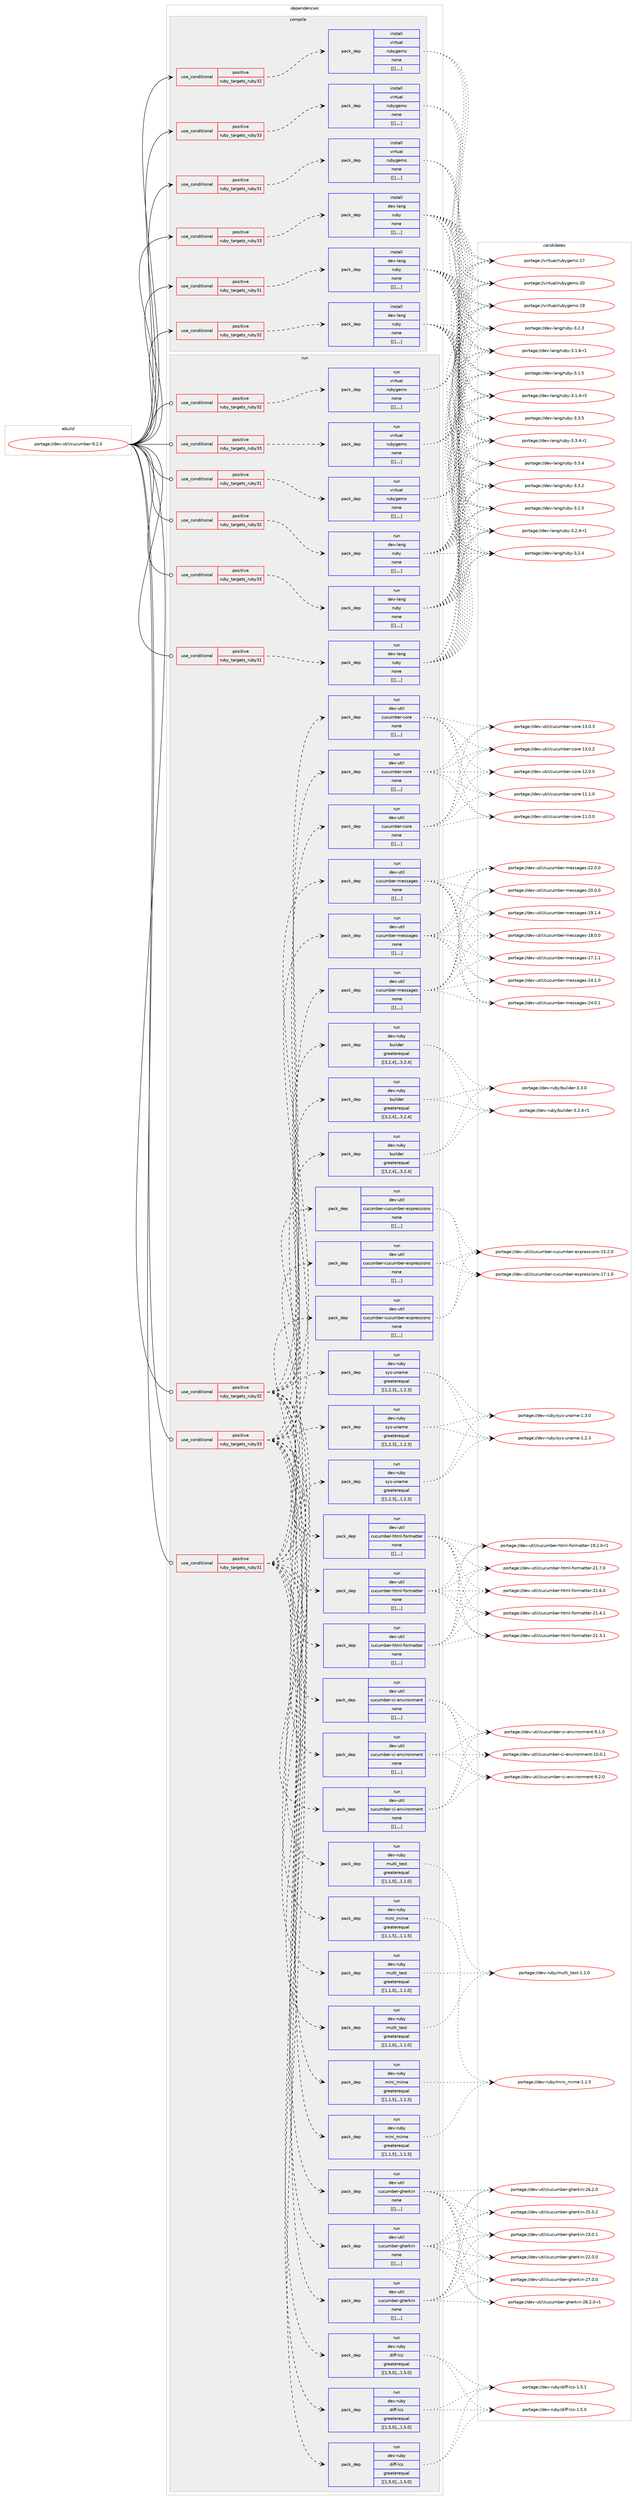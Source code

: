 digraph prolog {

# *************
# Graph options
# *************

newrank=true;
concentrate=true;
compound=true;
graph [rankdir=LR,fontname=Helvetica,fontsize=10,ranksep=1.5];#, ranksep=2.5, nodesep=0.2];
edge  [arrowhead=vee];
node  [fontname=Helvetica,fontsize=10];

# **********
# The ebuild
# **********

subgraph cluster_leftcol {
color=gray;
label=<<i>ebuild</i>>;
id [label="portage://dev-util/cucumber-9.2.0", color=red, width=4, href="../dev-util/cucumber-9.2.0.svg"];
}

# ****************
# The dependencies
# ****************

subgraph cluster_midcol {
color=gray;
label=<<i>dependencies</i>>;
subgraph cluster_compile {
fillcolor="#eeeeee";
style=filled;
label=<<i>compile</i>>;
subgraph cond61444 {
dependency216235 [label=<<TABLE BORDER="0" CELLBORDER="1" CELLSPACING="0" CELLPADDING="4"><TR><TD ROWSPAN="3" CELLPADDING="10">use_conditional</TD></TR><TR><TD>positive</TD></TR><TR><TD>ruby_targets_ruby31</TD></TR></TABLE>>, shape=none, color=red];
subgraph pack153395 {
dependency216236 [label=<<TABLE BORDER="0" CELLBORDER="1" CELLSPACING="0" CELLPADDING="4" WIDTH="220"><TR><TD ROWSPAN="6" CELLPADDING="30">pack_dep</TD></TR><TR><TD WIDTH="110">install</TD></TR><TR><TD>dev-lang</TD></TR><TR><TD>ruby</TD></TR><TR><TD>none</TD></TR><TR><TD>[[],,,,]</TD></TR></TABLE>>, shape=none, color=blue];
}
dependency216235:e -> dependency216236:w [weight=20,style="dashed",arrowhead="vee"];
}
id:e -> dependency216235:w [weight=20,style="solid",arrowhead="vee"];
subgraph cond61445 {
dependency216237 [label=<<TABLE BORDER="0" CELLBORDER="1" CELLSPACING="0" CELLPADDING="4"><TR><TD ROWSPAN="3" CELLPADDING="10">use_conditional</TD></TR><TR><TD>positive</TD></TR><TR><TD>ruby_targets_ruby31</TD></TR></TABLE>>, shape=none, color=red];
subgraph pack153396 {
dependency216238 [label=<<TABLE BORDER="0" CELLBORDER="1" CELLSPACING="0" CELLPADDING="4" WIDTH="220"><TR><TD ROWSPAN="6" CELLPADDING="30">pack_dep</TD></TR><TR><TD WIDTH="110">install</TD></TR><TR><TD>virtual</TD></TR><TR><TD>rubygems</TD></TR><TR><TD>none</TD></TR><TR><TD>[[],,,,]</TD></TR></TABLE>>, shape=none, color=blue];
}
dependency216237:e -> dependency216238:w [weight=20,style="dashed",arrowhead="vee"];
}
id:e -> dependency216237:w [weight=20,style="solid",arrowhead="vee"];
subgraph cond61446 {
dependency216239 [label=<<TABLE BORDER="0" CELLBORDER="1" CELLSPACING="0" CELLPADDING="4"><TR><TD ROWSPAN="3" CELLPADDING="10">use_conditional</TD></TR><TR><TD>positive</TD></TR><TR><TD>ruby_targets_ruby32</TD></TR></TABLE>>, shape=none, color=red];
subgraph pack153397 {
dependency216240 [label=<<TABLE BORDER="0" CELLBORDER="1" CELLSPACING="0" CELLPADDING="4" WIDTH="220"><TR><TD ROWSPAN="6" CELLPADDING="30">pack_dep</TD></TR><TR><TD WIDTH="110">install</TD></TR><TR><TD>dev-lang</TD></TR><TR><TD>ruby</TD></TR><TR><TD>none</TD></TR><TR><TD>[[],,,,]</TD></TR></TABLE>>, shape=none, color=blue];
}
dependency216239:e -> dependency216240:w [weight=20,style="dashed",arrowhead="vee"];
}
id:e -> dependency216239:w [weight=20,style="solid",arrowhead="vee"];
subgraph cond61447 {
dependency216241 [label=<<TABLE BORDER="0" CELLBORDER="1" CELLSPACING="0" CELLPADDING="4"><TR><TD ROWSPAN="3" CELLPADDING="10">use_conditional</TD></TR><TR><TD>positive</TD></TR><TR><TD>ruby_targets_ruby32</TD></TR></TABLE>>, shape=none, color=red];
subgraph pack153398 {
dependency216242 [label=<<TABLE BORDER="0" CELLBORDER="1" CELLSPACING="0" CELLPADDING="4" WIDTH="220"><TR><TD ROWSPAN="6" CELLPADDING="30">pack_dep</TD></TR><TR><TD WIDTH="110">install</TD></TR><TR><TD>virtual</TD></TR><TR><TD>rubygems</TD></TR><TR><TD>none</TD></TR><TR><TD>[[],,,,]</TD></TR></TABLE>>, shape=none, color=blue];
}
dependency216241:e -> dependency216242:w [weight=20,style="dashed",arrowhead="vee"];
}
id:e -> dependency216241:w [weight=20,style="solid",arrowhead="vee"];
subgraph cond61448 {
dependency216243 [label=<<TABLE BORDER="0" CELLBORDER="1" CELLSPACING="0" CELLPADDING="4"><TR><TD ROWSPAN="3" CELLPADDING="10">use_conditional</TD></TR><TR><TD>positive</TD></TR><TR><TD>ruby_targets_ruby33</TD></TR></TABLE>>, shape=none, color=red];
subgraph pack153399 {
dependency216244 [label=<<TABLE BORDER="0" CELLBORDER="1" CELLSPACING="0" CELLPADDING="4" WIDTH="220"><TR><TD ROWSPAN="6" CELLPADDING="30">pack_dep</TD></TR><TR><TD WIDTH="110">install</TD></TR><TR><TD>dev-lang</TD></TR><TR><TD>ruby</TD></TR><TR><TD>none</TD></TR><TR><TD>[[],,,,]</TD></TR></TABLE>>, shape=none, color=blue];
}
dependency216243:e -> dependency216244:w [weight=20,style="dashed",arrowhead="vee"];
}
id:e -> dependency216243:w [weight=20,style="solid",arrowhead="vee"];
subgraph cond61449 {
dependency216245 [label=<<TABLE BORDER="0" CELLBORDER="1" CELLSPACING="0" CELLPADDING="4"><TR><TD ROWSPAN="3" CELLPADDING="10">use_conditional</TD></TR><TR><TD>positive</TD></TR><TR><TD>ruby_targets_ruby33</TD></TR></TABLE>>, shape=none, color=red];
subgraph pack153400 {
dependency216246 [label=<<TABLE BORDER="0" CELLBORDER="1" CELLSPACING="0" CELLPADDING="4" WIDTH="220"><TR><TD ROWSPAN="6" CELLPADDING="30">pack_dep</TD></TR><TR><TD WIDTH="110">install</TD></TR><TR><TD>virtual</TD></TR><TR><TD>rubygems</TD></TR><TR><TD>none</TD></TR><TR><TD>[[],,,,]</TD></TR></TABLE>>, shape=none, color=blue];
}
dependency216245:e -> dependency216246:w [weight=20,style="dashed",arrowhead="vee"];
}
id:e -> dependency216245:w [weight=20,style="solid",arrowhead="vee"];
}
subgraph cluster_compileandrun {
fillcolor="#eeeeee";
style=filled;
label=<<i>compile and run</i>>;
}
subgraph cluster_run {
fillcolor="#eeeeee";
style=filled;
label=<<i>run</i>>;
subgraph cond61450 {
dependency216247 [label=<<TABLE BORDER="0" CELLBORDER="1" CELLSPACING="0" CELLPADDING="4"><TR><TD ROWSPAN="3" CELLPADDING="10">use_conditional</TD></TR><TR><TD>positive</TD></TR><TR><TD>ruby_targets_ruby31</TD></TR></TABLE>>, shape=none, color=red];
subgraph pack153401 {
dependency216248 [label=<<TABLE BORDER="0" CELLBORDER="1" CELLSPACING="0" CELLPADDING="4" WIDTH="220"><TR><TD ROWSPAN="6" CELLPADDING="30">pack_dep</TD></TR><TR><TD WIDTH="110">run</TD></TR><TR><TD>dev-lang</TD></TR><TR><TD>ruby</TD></TR><TR><TD>none</TD></TR><TR><TD>[[],,,,]</TD></TR></TABLE>>, shape=none, color=blue];
}
dependency216247:e -> dependency216248:w [weight=20,style="dashed",arrowhead="vee"];
}
id:e -> dependency216247:w [weight=20,style="solid",arrowhead="odot"];
subgraph cond61451 {
dependency216249 [label=<<TABLE BORDER="0" CELLBORDER="1" CELLSPACING="0" CELLPADDING="4"><TR><TD ROWSPAN="3" CELLPADDING="10">use_conditional</TD></TR><TR><TD>positive</TD></TR><TR><TD>ruby_targets_ruby31</TD></TR></TABLE>>, shape=none, color=red];
subgraph pack153402 {
dependency216250 [label=<<TABLE BORDER="0" CELLBORDER="1" CELLSPACING="0" CELLPADDING="4" WIDTH="220"><TR><TD ROWSPAN="6" CELLPADDING="30">pack_dep</TD></TR><TR><TD WIDTH="110">run</TD></TR><TR><TD>dev-ruby</TD></TR><TR><TD>builder</TD></TR><TR><TD>greaterequal</TD></TR><TR><TD>[[3,2,4],,,3.2.4]</TD></TR></TABLE>>, shape=none, color=blue];
}
dependency216249:e -> dependency216250:w [weight=20,style="dashed",arrowhead="vee"];
subgraph pack153403 {
dependency216251 [label=<<TABLE BORDER="0" CELLBORDER="1" CELLSPACING="0" CELLPADDING="4" WIDTH="220"><TR><TD ROWSPAN="6" CELLPADDING="30">pack_dep</TD></TR><TR><TD WIDTH="110">run</TD></TR><TR><TD>dev-util</TD></TR><TR><TD>cucumber-ci-environment</TD></TR><TR><TD>none</TD></TR><TR><TD>[[],,,,]</TD></TR></TABLE>>, shape=none, color=blue];
}
dependency216249:e -> dependency216251:w [weight=20,style="dashed",arrowhead="vee"];
subgraph pack153404 {
dependency216252 [label=<<TABLE BORDER="0" CELLBORDER="1" CELLSPACING="0" CELLPADDING="4" WIDTH="220"><TR><TD ROWSPAN="6" CELLPADDING="30">pack_dep</TD></TR><TR><TD WIDTH="110">run</TD></TR><TR><TD>dev-util</TD></TR><TR><TD>cucumber-core</TD></TR><TR><TD>none</TD></TR><TR><TD>[[],,,,]</TD></TR></TABLE>>, shape=none, color=blue];
}
dependency216249:e -> dependency216252:w [weight=20,style="dashed",arrowhead="vee"];
subgraph pack153405 {
dependency216253 [label=<<TABLE BORDER="0" CELLBORDER="1" CELLSPACING="0" CELLPADDING="4" WIDTH="220"><TR><TD ROWSPAN="6" CELLPADDING="30">pack_dep</TD></TR><TR><TD WIDTH="110">run</TD></TR><TR><TD>dev-util</TD></TR><TR><TD>cucumber-cucumber-expressions</TD></TR><TR><TD>none</TD></TR><TR><TD>[[],,,,]</TD></TR></TABLE>>, shape=none, color=blue];
}
dependency216249:e -> dependency216253:w [weight=20,style="dashed",arrowhead="vee"];
subgraph pack153406 {
dependency216254 [label=<<TABLE BORDER="0" CELLBORDER="1" CELLSPACING="0" CELLPADDING="4" WIDTH="220"><TR><TD ROWSPAN="6" CELLPADDING="30">pack_dep</TD></TR><TR><TD WIDTH="110">run</TD></TR><TR><TD>dev-util</TD></TR><TR><TD>cucumber-gherkin</TD></TR><TR><TD>none</TD></TR><TR><TD>[[],,,,]</TD></TR></TABLE>>, shape=none, color=blue];
}
dependency216249:e -> dependency216254:w [weight=20,style="dashed",arrowhead="vee"];
subgraph pack153407 {
dependency216255 [label=<<TABLE BORDER="0" CELLBORDER="1" CELLSPACING="0" CELLPADDING="4" WIDTH="220"><TR><TD ROWSPAN="6" CELLPADDING="30">pack_dep</TD></TR><TR><TD WIDTH="110">run</TD></TR><TR><TD>dev-util</TD></TR><TR><TD>cucumber-html-formatter</TD></TR><TR><TD>none</TD></TR><TR><TD>[[],,,,]</TD></TR></TABLE>>, shape=none, color=blue];
}
dependency216249:e -> dependency216255:w [weight=20,style="dashed",arrowhead="vee"];
subgraph pack153408 {
dependency216256 [label=<<TABLE BORDER="0" CELLBORDER="1" CELLSPACING="0" CELLPADDING="4" WIDTH="220"><TR><TD ROWSPAN="6" CELLPADDING="30">pack_dep</TD></TR><TR><TD WIDTH="110">run</TD></TR><TR><TD>dev-util</TD></TR><TR><TD>cucumber-messages</TD></TR><TR><TD>none</TD></TR><TR><TD>[[],,,,]</TD></TR></TABLE>>, shape=none, color=blue];
}
dependency216249:e -> dependency216256:w [weight=20,style="dashed",arrowhead="vee"];
subgraph pack153409 {
dependency216257 [label=<<TABLE BORDER="0" CELLBORDER="1" CELLSPACING="0" CELLPADDING="4" WIDTH="220"><TR><TD ROWSPAN="6" CELLPADDING="30">pack_dep</TD></TR><TR><TD WIDTH="110">run</TD></TR><TR><TD>dev-ruby</TD></TR><TR><TD>diff-lcs</TD></TR><TR><TD>greaterequal</TD></TR><TR><TD>[[1,5,0],,,1.5.0]</TD></TR></TABLE>>, shape=none, color=blue];
}
dependency216249:e -> dependency216257:w [weight=20,style="dashed",arrowhead="vee"];
subgraph pack153410 {
dependency216258 [label=<<TABLE BORDER="0" CELLBORDER="1" CELLSPACING="0" CELLPADDING="4" WIDTH="220"><TR><TD ROWSPAN="6" CELLPADDING="30">pack_dep</TD></TR><TR><TD WIDTH="110">run</TD></TR><TR><TD>dev-ruby</TD></TR><TR><TD>mini_mime</TD></TR><TR><TD>greaterequal</TD></TR><TR><TD>[[1,1,5],,,1.1.5]</TD></TR></TABLE>>, shape=none, color=blue];
}
dependency216249:e -> dependency216258:w [weight=20,style="dashed",arrowhead="vee"];
subgraph pack153411 {
dependency216259 [label=<<TABLE BORDER="0" CELLBORDER="1" CELLSPACING="0" CELLPADDING="4" WIDTH="220"><TR><TD ROWSPAN="6" CELLPADDING="30">pack_dep</TD></TR><TR><TD WIDTH="110">run</TD></TR><TR><TD>dev-ruby</TD></TR><TR><TD>multi_test</TD></TR><TR><TD>greaterequal</TD></TR><TR><TD>[[1,1,0],,,1.1.0]</TD></TR></TABLE>>, shape=none, color=blue];
}
dependency216249:e -> dependency216259:w [weight=20,style="dashed",arrowhead="vee"];
subgraph pack153412 {
dependency216260 [label=<<TABLE BORDER="0" CELLBORDER="1" CELLSPACING="0" CELLPADDING="4" WIDTH="220"><TR><TD ROWSPAN="6" CELLPADDING="30">pack_dep</TD></TR><TR><TD WIDTH="110">run</TD></TR><TR><TD>dev-ruby</TD></TR><TR><TD>sys-uname</TD></TR><TR><TD>greaterequal</TD></TR><TR><TD>[[1,2,3],,,1.2.3]</TD></TR></TABLE>>, shape=none, color=blue];
}
dependency216249:e -> dependency216260:w [weight=20,style="dashed",arrowhead="vee"];
}
id:e -> dependency216249:w [weight=20,style="solid",arrowhead="odot"];
subgraph cond61452 {
dependency216261 [label=<<TABLE BORDER="0" CELLBORDER="1" CELLSPACING="0" CELLPADDING="4"><TR><TD ROWSPAN="3" CELLPADDING="10">use_conditional</TD></TR><TR><TD>positive</TD></TR><TR><TD>ruby_targets_ruby31</TD></TR></TABLE>>, shape=none, color=red];
subgraph pack153413 {
dependency216262 [label=<<TABLE BORDER="0" CELLBORDER="1" CELLSPACING="0" CELLPADDING="4" WIDTH="220"><TR><TD ROWSPAN="6" CELLPADDING="30">pack_dep</TD></TR><TR><TD WIDTH="110">run</TD></TR><TR><TD>virtual</TD></TR><TR><TD>rubygems</TD></TR><TR><TD>none</TD></TR><TR><TD>[[],,,,]</TD></TR></TABLE>>, shape=none, color=blue];
}
dependency216261:e -> dependency216262:w [weight=20,style="dashed",arrowhead="vee"];
}
id:e -> dependency216261:w [weight=20,style="solid",arrowhead="odot"];
subgraph cond61453 {
dependency216263 [label=<<TABLE BORDER="0" CELLBORDER="1" CELLSPACING="0" CELLPADDING="4"><TR><TD ROWSPAN="3" CELLPADDING="10">use_conditional</TD></TR><TR><TD>positive</TD></TR><TR><TD>ruby_targets_ruby32</TD></TR></TABLE>>, shape=none, color=red];
subgraph pack153414 {
dependency216264 [label=<<TABLE BORDER="0" CELLBORDER="1" CELLSPACING="0" CELLPADDING="4" WIDTH="220"><TR><TD ROWSPAN="6" CELLPADDING="30">pack_dep</TD></TR><TR><TD WIDTH="110">run</TD></TR><TR><TD>dev-lang</TD></TR><TR><TD>ruby</TD></TR><TR><TD>none</TD></TR><TR><TD>[[],,,,]</TD></TR></TABLE>>, shape=none, color=blue];
}
dependency216263:e -> dependency216264:w [weight=20,style="dashed",arrowhead="vee"];
}
id:e -> dependency216263:w [weight=20,style="solid",arrowhead="odot"];
subgraph cond61454 {
dependency216265 [label=<<TABLE BORDER="0" CELLBORDER="1" CELLSPACING="0" CELLPADDING="4"><TR><TD ROWSPAN="3" CELLPADDING="10">use_conditional</TD></TR><TR><TD>positive</TD></TR><TR><TD>ruby_targets_ruby32</TD></TR></TABLE>>, shape=none, color=red];
subgraph pack153415 {
dependency216266 [label=<<TABLE BORDER="0" CELLBORDER="1" CELLSPACING="0" CELLPADDING="4" WIDTH="220"><TR><TD ROWSPAN="6" CELLPADDING="30">pack_dep</TD></TR><TR><TD WIDTH="110">run</TD></TR><TR><TD>dev-ruby</TD></TR><TR><TD>builder</TD></TR><TR><TD>greaterequal</TD></TR><TR><TD>[[3,2,4],,,3.2.4]</TD></TR></TABLE>>, shape=none, color=blue];
}
dependency216265:e -> dependency216266:w [weight=20,style="dashed",arrowhead="vee"];
subgraph pack153416 {
dependency216267 [label=<<TABLE BORDER="0" CELLBORDER="1" CELLSPACING="0" CELLPADDING="4" WIDTH="220"><TR><TD ROWSPAN="6" CELLPADDING="30">pack_dep</TD></TR><TR><TD WIDTH="110">run</TD></TR><TR><TD>dev-util</TD></TR><TR><TD>cucumber-ci-environment</TD></TR><TR><TD>none</TD></TR><TR><TD>[[],,,,]</TD></TR></TABLE>>, shape=none, color=blue];
}
dependency216265:e -> dependency216267:w [weight=20,style="dashed",arrowhead="vee"];
subgraph pack153417 {
dependency216268 [label=<<TABLE BORDER="0" CELLBORDER="1" CELLSPACING="0" CELLPADDING="4" WIDTH="220"><TR><TD ROWSPAN="6" CELLPADDING="30">pack_dep</TD></TR><TR><TD WIDTH="110">run</TD></TR><TR><TD>dev-util</TD></TR><TR><TD>cucumber-core</TD></TR><TR><TD>none</TD></TR><TR><TD>[[],,,,]</TD></TR></TABLE>>, shape=none, color=blue];
}
dependency216265:e -> dependency216268:w [weight=20,style="dashed",arrowhead="vee"];
subgraph pack153418 {
dependency216269 [label=<<TABLE BORDER="0" CELLBORDER="1" CELLSPACING="0" CELLPADDING="4" WIDTH="220"><TR><TD ROWSPAN="6" CELLPADDING="30">pack_dep</TD></TR><TR><TD WIDTH="110">run</TD></TR><TR><TD>dev-util</TD></TR><TR><TD>cucumber-cucumber-expressions</TD></TR><TR><TD>none</TD></TR><TR><TD>[[],,,,]</TD></TR></TABLE>>, shape=none, color=blue];
}
dependency216265:e -> dependency216269:w [weight=20,style="dashed",arrowhead="vee"];
subgraph pack153419 {
dependency216270 [label=<<TABLE BORDER="0" CELLBORDER="1" CELLSPACING="0" CELLPADDING="4" WIDTH="220"><TR><TD ROWSPAN="6" CELLPADDING="30">pack_dep</TD></TR><TR><TD WIDTH="110">run</TD></TR><TR><TD>dev-util</TD></TR><TR><TD>cucumber-gherkin</TD></TR><TR><TD>none</TD></TR><TR><TD>[[],,,,]</TD></TR></TABLE>>, shape=none, color=blue];
}
dependency216265:e -> dependency216270:w [weight=20,style="dashed",arrowhead="vee"];
subgraph pack153420 {
dependency216271 [label=<<TABLE BORDER="0" CELLBORDER="1" CELLSPACING="0" CELLPADDING="4" WIDTH="220"><TR><TD ROWSPAN="6" CELLPADDING="30">pack_dep</TD></TR><TR><TD WIDTH="110">run</TD></TR><TR><TD>dev-util</TD></TR><TR><TD>cucumber-html-formatter</TD></TR><TR><TD>none</TD></TR><TR><TD>[[],,,,]</TD></TR></TABLE>>, shape=none, color=blue];
}
dependency216265:e -> dependency216271:w [weight=20,style="dashed",arrowhead="vee"];
subgraph pack153421 {
dependency216272 [label=<<TABLE BORDER="0" CELLBORDER="1" CELLSPACING="0" CELLPADDING="4" WIDTH="220"><TR><TD ROWSPAN="6" CELLPADDING="30">pack_dep</TD></TR><TR><TD WIDTH="110">run</TD></TR><TR><TD>dev-util</TD></TR><TR><TD>cucumber-messages</TD></TR><TR><TD>none</TD></TR><TR><TD>[[],,,,]</TD></TR></TABLE>>, shape=none, color=blue];
}
dependency216265:e -> dependency216272:w [weight=20,style="dashed",arrowhead="vee"];
subgraph pack153422 {
dependency216273 [label=<<TABLE BORDER="0" CELLBORDER="1" CELLSPACING="0" CELLPADDING="4" WIDTH="220"><TR><TD ROWSPAN="6" CELLPADDING="30">pack_dep</TD></TR><TR><TD WIDTH="110">run</TD></TR><TR><TD>dev-ruby</TD></TR><TR><TD>diff-lcs</TD></TR><TR><TD>greaterequal</TD></TR><TR><TD>[[1,5,0],,,1.5.0]</TD></TR></TABLE>>, shape=none, color=blue];
}
dependency216265:e -> dependency216273:w [weight=20,style="dashed",arrowhead="vee"];
subgraph pack153423 {
dependency216274 [label=<<TABLE BORDER="0" CELLBORDER="1" CELLSPACING="0" CELLPADDING="4" WIDTH="220"><TR><TD ROWSPAN="6" CELLPADDING="30">pack_dep</TD></TR><TR><TD WIDTH="110">run</TD></TR><TR><TD>dev-ruby</TD></TR><TR><TD>mini_mime</TD></TR><TR><TD>greaterequal</TD></TR><TR><TD>[[1,1,5],,,1.1.5]</TD></TR></TABLE>>, shape=none, color=blue];
}
dependency216265:e -> dependency216274:w [weight=20,style="dashed",arrowhead="vee"];
subgraph pack153424 {
dependency216275 [label=<<TABLE BORDER="0" CELLBORDER="1" CELLSPACING="0" CELLPADDING="4" WIDTH="220"><TR><TD ROWSPAN="6" CELLPADDING="30">pack_dep</TD></TR><TR><TD WIDTH="110">run</TD></TR><TR><TD>dev-ruby</TD></TR><TR><TD>multi_test</TD></TR><TR><TD>greaterequal</TD></TR><TR><TD>[[1,1,0],,,1.1.0]</TD></TR></TABLE>>, shape=none, color=blue];
}
dependency216265:e -> dependency216275:w [weight=20,style="dashed",arrowhead="vee"];
subgraph pack153425 {
dependency216276 [label=<<TABLE BORDER="0" CELLBORDER="1" CELLSPACING="0" CELLPADDING="4" WIDTH="220"><TR><TD ROWSPAN="6" CELLPADDING="30">pack_dep</TD></TR><TR><TD WIDTH="110">run</TD></TR><TR><TD>dev-ruby</TD></TR><TR><TD>sys-uname</TD></TR><TR><TD>greaterequal</TD></TR><TR><TD>[[1,2,3],,,1.2.3]</TD></TR></TABLE>>, shape=none, color=blue];
}
dependency216265:e -> dependency216276:w [weight=20,style="dashed",arrowhead="vee"];
}
id:e -> dependency216265:w [weight=20,style="solid",arrowhead="odot"];
subgraph cond61455 {
dependency216277 [label=<<TABLE BORDER="0" CELLBORDER="1" CELLSPACING="0" CELLPADDING="4"><TR><TD ROWSPAN="3" CELLPADDING="10">use_conditional</TD></TR><TR><TD>positive</TD></TR><TR><TD>ruby_targets_ruby32</TD></TR></TABLE>>, shape=none, color=red];
subgraph pack153426 {
dependency216278 [label=<<TABLE BORDER="0" CELLBORDER="1" CELLSPACING="0" CELLPADDING="4" WIDTH="220"><TR><TD ROWSPAN="6" CELLPADDING="30">pack_dep</TD></TR><TR><TD WIDTH="110">run</TD></TR><TR><TD>virtual</TD></TR><TR><TD>rubygems</TD></TR><TR><TD>none</TD></TR><TR><TD>[[],,,,]</TD></TR></TABLE>>, shape=none, color=blue];
}
dependency216277:e -> dependency216278:w [weight=20,style="dashed",arrowhead="vee"];
}
id:e -> dependency216277:w [weight=20,style="solid",arrowhead="odot"];
subgraph cond61456 {
dependency216279 [label=<<TABLE BORDER="0" CELLBORDER="1" CELLSPACING="0" CELLPADDING="4"><TR><TD ROWSPAN="3" CELLPADDING="10">use_conditional</TD></TR><TR><TD>positive</TD></TR><TR><TD>ruby_targets_ruby33</TD></TR></TABLE>>, shape=none, color=red];
subgraph pack153427 {
dependency216280 [label=<<TABLE BORDER="0" CELLBORDER="1" CELLSPACING="0" CELLPADDING="4" WIDTH="220"><TR><TD ROWSPAN="6" CELLPADDING="30">pack_dep</TD></TR><TR><TD WIDTH="110">run</TD></TR><TR><TD>dev-lang</TD></TR><TR><TD>ruby</TD></TR><TR><TD>none</TD></TR><TR><TD>[[],,,,]</TD></TR></TABLE>>, shape=none, color=blue];
}
dependency216279:e -> dependency216280:w [weight=20,style="dashed",arrowhead="vee"];
}
id:e -> dependency216279:w [weight=20,style="solid",arrowhead="odot"];
subgraph cond61457 {
dependency216281 [label=<<TABLE BORDER="0" CELLBORDER="1" CELLSPACING="0" CELLPADDING="4"><TR><TD ROWSPAN="3" CELLPADDING="10">use_conditional</TD></TR><TR><TD>positive</TD></TR><TR><TD>ruby_targets_ruby33</TD></TR></TABLE>>, shape=none, color=red];
subgraph pack153428 {
dependency216282 [label=<<TABLE BORDER="0" CELLBORDER="1" CELLSPACING="0" CELLPADDING="4" WIDTH="220"><TR><TD ROWSPAN="6" CELLPADDING="30">pack_dep</TD></TR><TR><TD WIDTH="110">run</TD></TR><TR><TD>dev-ruby</TD></TR><TR><TD>builder</TD></TR><TR><TD>greaterequal</TD></TR><TR><TD>[[3,2,4],,,3.2.4]</TD></TR></TABLE>>, shape=none, color=blue];
}
dependency216281:e -> dependency216282:w [weight=20,style="dashed",arrowhead="vee"];
subgraph pack153429 {
dependency216283 [label=<<TABLE BORDER="0" CELLBORDER="1" CELLSPACING="0" CELLPADDING="4" WIDTH="220"><TR><TD ROWSPAN="6" CELLPADDING="30">pack_dep</TD></TR><TR><TD WIDTH="110">run</TD></TR><TR><TD>dev-util</TD></TR><TR><TD>cucumber-ci-environment</TD></TR><TR><TD>none</TD></TR><TR><TD>[[],,,,]</TD></TR></TABLE>>, shape=none, color=blue];
}
dependency216281:e -> dependency216283:w [weight=20,style="dashed",arrowhead="vee"];
subgraph pack153430 {
dependency216284 [label=<<TABLE BORDER="0" CELLBORDER="1" CELLSPACING="0" CELLPADDING="4" WIDTH="220"><TR><TD ROWSPAN="6" CELLPADDING="30">pack_dep</TD></TR><TR><TD WIDTH="110">run</TD></TR><TR><TD>dev-util</TD></TR><TR><TD>cucumber-core</TD></TR><TR><TD>none</TD></TR><TR><TD>[[],,,,]</TD></TR></TABLE>>, shape=none, color=blue];
}
dependency216281:e -> dependency216284:w [weight=20,style="dashed",arrowhead="vee"];
subgraph pack153431 {
dependency216285 [label=<<TABLE BORDER="0" CELLBORDER="1" CELLSPACING="0" CELLPADDING="4" WIDTH="220"><TR><TD ROWSPAN="6" CELLPADDING="30">pack_dep</TD></TR><TR><TD WIDTH="110">run</TD></TR><TR><TD>dev-util</TD></TR><TR><TD>cucumber-cucumber-expressions</TD></TR><TR><TD>none</TD></TR><TR><TD>[[],,,,]</TD></TR></TABLE>>, shape=none, color=blue];
}
dependency216281:e -> dependency216285:w [weight=20,style="dashed",arrowhead="vee"];
subgraph pack153432 {
dependency216286 [label=<<TABLE BORDER="0" CELLBORDER="1" CELLSPACING="0" CELLPADDING="4" WIDTH="220"><TR><TD ROWSPAN="6" CELLPADDING="30">pack_dep</TD></TR><TR><TD WIDTH="110">run</TD></TR><TR><TD>dev-util</TD></TR><TR><TD>cucumber-gherkin</TD></TR><TR><TD>none</TD></TR><TR><TD>[[],,,,]</TD></TR></TABLE>>, shape=none, color=blue];
}
dependency216281:e -> dependency216286:w [weight=20,style="dashed",arrowhead="vee"];
subgraph pack153433 {
dependency216287 [label=<<TABLE BORDER="0" CELLBORDER="1" CELLSPACING="0" CELLPADDING="4" WIDTH="220"><TR><TD ROWSPAN="6" CELLPADDING="30">pack_dep</TD></TR><TR><TD WIDTH="110">run</TD></TR><TR><TD>dev-util</TD></TR><TR><TD>cucumber-html-formatter</TD></TR><TR><TD>none</TD></TR><TR><TD>[[],,,,]</TD></TR></TABLE>>, shape=none, color=blue];
}
dependency216281:e -> dependency216287:w [weight=20,style="dashed",arrowhead="vee"];
subgraph pack153434 {
dependency216288 [label=<<TABLE BORDER="0" CELLBORDER="1" CELLSPACING="0" CELLPADDING="4" WIDTH="220"><TR><TD ROWSPAN="6" CELLPADDING="30">pack_dep</TD></TR><TR><TD WIDTH="110">run</TD></TR><TR><TD>dev-util</TD></TR><TR><TD>cucumber-messages</TD></TR><TR><TD>none</TD></TR><TR><TD>[[],,,,]</TD></TR></TABLE>>, shape=none, color=blue];
}
dependency216281:e -> dependency216288:w [weight=20,style="dashed",arrowhead="vee"];
subgraph pack153435 {
dependency216289 [label=<<TABLE BORDER="0" CELLBORDER="1" CELLSPACING="0" CELLPADDING="4" WIDTH="220"><TR><TD ROWSPAN="6" CELLPADDING="30">pack_dep</TD></TR><TR><TD WIDTH="110">run</TD></TR><TR><TD>dev-ruby</TD></TR><TR><TD>diff-lcs</TD></TR><TR><TD>greaterequal</TD></TR><TR><TD>[[1,5,0],,,1.5.0]</TD></TR></TABLE>>, shape=none, color=blue];
}
dependency216281:e -> dependency216289:w [weight=20,style="dashed",arrowhead="vee"];
subgraph pack153436 {
dependency216290 [label=<<TABLE BORDER="0" CELLBORDER="1" CELLSPACING="0" CELLPADDING="4" WIDTH="220"><TR><TD ROWSPAN="6" CELLPADDING="30">pack_dep</TD></TR><TR><TD WIDTH="110">run</TD></TR><TR><TD>dev-ruby</TD></TR><TR><TD>mini_mime</TD></TR><TR><TD>greaterequal</TD></TR><TR><TD>[[1,1,5],,,1.1.5]</TD></TR></TABLE>>, shape=none, color=blue];
}
dependency216281:e -> dependency216290:w [weight=20,style="dashed",arrowhead="vee"];
subgraph pack153437 {
dependency216291 [label=<<TABLE BORDER="0" CELLBORDER="1" CELLSPACING="0" CELLPADDING="4" WIDTH="220"><TR><TD ROWSPAN="6" CELLPADDING="30">pack_dep</TD></TR><TR><TD WIDTH="110">run</TD></TR><TR><TD>dev-ruby</TD></TR><TR><TD>multi_test</TD></TR><TR><TD>greaterequal</TD></TR><TR><TD>[[1,1,0],,,1.1.0]</TD></TR></TABLE>>, shape=none, color=blue];
}
dependency216281:e -> dependency216291:w [weight=20,style="dashed",arrowhead="vee"];
subgraph pack153438 {
dependency216292 [label=<<TABLE BORDER="0" CELLBORDER="1" CELLSPACING="0" CELLPADDING="4" WIDTH="220"><TR><TD ROWSPAN="6" CELLPADDING="30">pack_dep</TD></TR><TR><TD WIDTH="110">run</TD></TR><TR><TD>dev-ruby</TD></TR><TR><TD>sys-uname</TD></TR><TR><TD>greaterequal</TD></TR><TR><TD>[[1,2,3],,,1.2.3]</TD></TR></TABLE>>, shape=none, color=blue];
}
dependency216281:e -> dependency216292:w [weight=20,style="dashed",arrowhead="vee"];
}
id:e -> dependency216281:w [weight=20,style="solid",arrowhead="odot"];
subgraph cond61458 {
dependency216293 [label=<<TABLE BORDER="0" CELLBORDER="1" CELLSPACING="0" CELLPADDING="4"><TR><TD ROWSPAN="3" CELLPADDING="10">use_conditional</TD></TR><TR><TD>positive</TD></TR><TR><TD>ruby_targets_ruby33</TD></TR></TABLE>>, shape=none, color=red];
subgraph pack153439 {
dependency216294 [label=<<TABLE BORDER="0" CELLBORDER="1" CELLSPACING="0" CELLPADDING="4" WIDTH="220"><TR><TD ROWSPAN="6" CELLPADDING="30">pack_dep</TD></TR><TR><TD WIDTH="110">run</TD></TR><TR><TD>virtual</TD></TR><TR><TD>rubygems</TD></TR><TR><TD>none</TD></TR><TR><TD>[[],,,,]</TD></TR></TABLE>>, shape=none, color=blue];
}
dependency216293:e -> dependency216294:w [weight=20,style="dashed",arrowhead="vee"];
}
id:e -> dependency216293:w [weight=20,style="solid",arrowhead="odot"];
}
}

# **************
# The candidates
# **************

subgraph cluster_choices {
rank=same;
color=gray;
label=<<i>candidates</i>>;

subgraph choice153395 {
color=black;
nodesep=1;
choice10010111845108971101034711411798121455146514653 [label="portage://dev-lang/ruby-3.3.5", color=red, width=4,href="../dev-lang/ruby-3.3.5.svg"];
choice100101118451089711010347114117981214551465146524511449 [label="portage://dev-lang/ruby-3.3.4-r1", color=red, width=4,href="../dev-lang/ruby-3.3.4-r1.svg"];
choice10010111845108971101034711411798121455146514652 [label="portage://dev-lang/ruby-3.3.4", color=red, width=4,href="../dev-lang/ruby-3.3.4.svg"];
choice10010111845108971101034711411798121455146514650 [label="portage://dev-lang/ruby-3.3.2", color=red, width=4,href="../dev-lang/ruby-3.3.2.svg"];
choice10010111845108971101034711411798121455146504653 [label="portage://dev-lang/ruby-3.2.5", color=red, width=4,href="../dev-lang/ruby-3.2.5.svg"];
choice100101118451089711010347114117981214551465046524511449 [label="portage://dev-lang/ruby-3.2.4-r1", color=red, width=4,href="../dev-lang/ruby-3.2.4-r1.svg"];
choice10010111845108971101034711411798121455146504652 [label="portage://dev-lang/ruby-3.2.4", color=red, width=4,href="../dev-lang/ruby-3.2.4.svg"];
choice10010111845108971101034711411798121455146504651 [label="portage://dev-lang/ruby-3.2.3", color=red, width=4,href="../dev-lang/ruby-3.2.3.svg"];
choice100101118451089711010347114117981214551464946544511449 [label="portage://dev-lang/ruby-3.1.6-r1", color=red, width=4,href="../dev-lang/ruby-3.1.6-r1.svg"];
choice10010111845108971101034711411798121455146494653 [label="portage://dev-lang/ruby-3.1.5", color=red, width=4,href="../dev-lang/ruby-3.1.5.svg"];
choice100101118451089711010347114117981214551464946524511451 [label="portage://dev-lang/ruby-3.1.4-r3", color=red, width=4,href="../dev-lang/ruby-3.1.4-r3.svg"];
dependency216236:e -> choice10010111845108971101034711411798121455146514653:w [style=dotted,weight="100"];
dependency216236:e -> choice100101118451089711010347114117981214551465146524511449:w [style=dotted,weight="100"];
dependency216236:e -> choice10010111845108971101034711411798121455146514652:w [style=dotted,weight="100"];
dependency216236:e -> choice10010111845108971101034711411798121455146514650:w [style=dotted,weight="100"];
dependency216236:e -> choice10010111845108971101034711411798121455146504653:w [style=dotted,weight="100"];
dependency216236:e -> choice100101118451089711010347114117981214551465046524511449:w [style=dotted,weight="100"];
dependency216236:e -> choice10010111845108971101034711411798121455146504652:w [style=dotted,weight="100"];
dependency216236:e -> choice10010111845108971101034711411798121455146504651:w [style=dotted,weight="100"];
dependency216236:e -> choice100101118451089711010347114117981214551464946544511449:w [style=dotted,weight="100"];
dependency216236:e -> choice10010111845108971101034711411798121455146494653:w [style=dotted,weight="100"];
dependency216236:e -> choice100101118451089711010347114117981214551464946524511451:w [style=dotted,weight="100"];
}
subgraph choice153396 {
color=black;
nodesep=1;
choice118105114116117971084711411798121103101109115455048 [label="portage://virtual/rubygems-20", color=red, width=4,href="../virtual/rubygems-20.svg"];
choice118105114116117971084711411798121103101109115454957 [label="portage://virtual/rubygems-19", color=red, width=4,href="../virtual/rubygems-19.svg"];
choice118105114116117971084711411798121103101109115454955 [label="portage://virtual/rubygems-17", color=red, width=4,href="../virtual/rubygems-17.svg"];
dependency216238:e -> choice118105114116117971084711411798121103101109115455048:w [style=dotted,weight="100"];
dependency216238:e -> choice118105114116117971084711411798121103101109115454957:w [style=dotted,weight="100"];
dependency216238:e -> choice118105114116117971084711411798121103101109115454955:w [style=dotted,weight="100"];
}
subgraph choice153397 {
color=black;
nodesep=1;
choice10010111845108971101034711411798121455146514653 [label="portage://dev-lang/ruby-3.3.5", color=red, width=4,href="../dev-lang/ruby-3.3.5.svg"];
choice100101118451089711010347114117981214551465146524511449 [label="portage://dev-lang/ruby-3.3.4-r1", color=red, width=4,href="../dev-lang/ruby-3.3.4-r1.svg"];
choice10010111845108971101034711411798121455146514652 [label="portage://dev-lang/ruby-3.3.4", color=red, width=4,href="../dev-lang/ruby-3.3.4.svg"];
choice10010111845108971101034711411798121455146514650 [label="portage://dev-lang/ruby-3.3.2", color=red, width=4,href="../dev-lang/ruby-3.3.2.svg"];
choice10010111845108971101034711411798121455146504653 [label="portage://dev-lang/ruby-3.2.5", color=red, width=4,href="../dev-lang/ruby-3.2.5.svg"];
choice100101118451089711010347114117981214551465046524511449 [label="portage://dev-lang/ruby-3.2.4-r1", color=red, width=4,href="../dev-lang/ruby-3.2.4-r1.svg"];
choice10010111845108971101034711411798121455146504652 [label="portage://dev-lang/ruby-3.2.4", color=red, width=4,href="../dev-lang/ruby-3.2.4.svg"];
choice10010111845108971101034711411798121455146504651 [label="portage://dev-lang/ruby-3.2.3", color=red, width=4,href="../dev-lang/ruby-3.2.3.svg"];
choice100101118451089711010347114117981214551464946544511449 [label="portage://dev-lang/ruby-3.1.6-r1", color=red, width=4,href="../dev-lang/ruby-3.1.6-r1.svg"];
choice10010111845108971101034711411798121455146494653 [label="portage://dev-lang/ruby-3.1.5", color=red, width=4,href="../dev-lang/ruby-3.1.5.svg"];
choice100101118451089711010347114117981214551464946524511451 [label="portage://dev-lang/ruby-3.1.4-r3", color=red, width=4,href="../dev-lang/ruby-3.1.4-r3.svg"];
dependency216240:e -> choice10010111845108971101034711411798121455146514653:w [style=dotted,weight="100"];
dependency216240:e -> choice100101118451089711010347114117981214551465146524511449:w [style=dotted,weight="100"];
dependency216240:e -> choice10010111845108971101034711411798121455146514652:w [style=dotted,weight="100"];
dependency216240:e -> choice10010111845108971101034711411798121455146514650:w [style=dotted,weight="100"];
dependency216240:e -> choice10010111845108971101034711411798121455146504653:w [style=dotted,weight="100"];
dependency216240:e -> choice100101118451089711010347114117981214551465046524511449:w [style=dotted,weight="100"];
dependency216240:e -> choice10010111845108971101034711411798121455146504652:w [style=dotted,weight="100"];
dependency216240:e -> choice10010111845108971101034711411798121455146504651:w [style=dotted,weight="100"];
dependency216240:e -> choice100101118451089711010347114117981214551464946544511449:w [style=dotted,weight="100"];
dependency216240:e -> choice10010111845108971101034711411798121455146494653:w [style=dotted,weight="100"];
dependency216240:e -> choice100101118451089711010347114117981214551464946524511451:w [style=dotted,weight="100"];
}
subgraph choice153398 {
color=black;
nodesep=1;
choice118105114116117971084711411798121103101109115455048 [label="portage://virtual/rubygems-20", color=red, width=4,href="../virtual/rubygems-20.svg"];
choice118105114116117971084711411798121103101109115454957 [label="portage://virtual/rubygems-19", color=red, width=4,href="../virtual/rubygems-19.svg"];
choice118105114116117971084711411798121103101109115454955 [label="portage://virtual/rubygems-17", color=red, width=4,href="../virtual/rubygems-17.svg"];
dependency216242:e -> choice118105114116117971084711411798121103101109115455048:w [style=dotted,weight="100"];
dependency216242:e -> choice118105114116117971084711411798121103101109115454957:w [style=dotted,weight="100"];
dependency216242:e -> choice118105114116117971084711411798121103101109115454955:w [style=dotted,weight="100"];
}
subgraph choice153399 {
color=black;
nodesep=1;
choice10010111845108971101034711411798121455146514653 [label="portage://dev-lang/ruby-3.3.5", color=red, width=4,href="../dev-lang/ruby-3.3.5.svg"];
choice100101118451089711010347114117981214551465146524511449 [label="portage://dev-lang/ruby-3.3.4-r1", color=red, width=4,href="../dev-lang/ruby-3.3.4-r1.svg"];
choice10010111845108971101034711411798121455146514652 [label="portage://dev-lang/ruby-3.3.4", color=red, width=4,href="../dev-lang/ruby-3.3.4.svg"];
choice10010111845108971101034711411798121455146514650 [label="portage://dev-lang/ruby-3.3.2", color=red, width=4,href="../dev-lang/ruby-3.3.2.svg"];
choice10010111845108971101034711411798121455146504653 [label="portage://dev-lang/ruby-3.2.5", color=red, width=4,href="../dev-lang/ruby-3.2.5.svg"];
choice100101118451089711010347114117981214551465046524511449 [label="portage://dev-lang/ruby-3.2.4-r1", color=red, width=4,href="../dev-lang/ruby-3.2.4-r1.svg"];
choice10010111845108971101034711411798121455146504652 [label="portage://dev-lang/ruby-3.2.4", color=red, width=4,href="../dev-lang/ruby-3.2.4.svg"];
choice10010111845108971101034711411798121455146504651 [label="portage://dev-lang/ruby-3.2.3", color=red, width=4,href="../dev-lang/ruby-3.2.3.svg"];
choice100101118451089711010347114117981214551464946544511449 [label="portage://dev-lang/ruby-3.1.6-r1", color=red, width=4,href="../dev-lang/ruby-3.1.6-r1.svg"];
choice10010111845108971101034711411798121455146494653 [label="portage://dev-lang/ruby-3.1.5", color=red, width=4,href="../dev-lang/ruby-3.1.5.svg"];
choice100101118451089711010347114117981214551464946524511451 [label="portage://dev-lang/ruby-3.1.4-r3", color=red, width=4,href="../dev-lang/ruby-3.1.4-r3.svg"];
dependency216244:e -> choice10010111845108971101034711411798121455146514653:w [style=dotted,weight="100"];
dependency216244:e -> choice100101118451089711010347114117981214551465146524511449:w [style=dotted,weight="100"];
dependency216244:e -> choice10010111845108971101034711411798121455146514652:w [style=dotted,weight="100"];
dependency216244:e -> choice10010111845108971101034711411798121455146514650:w [style=dotted,weight="100"];
dependency216244:e -> choice10010111845108971101034711411798121455146504653:w [style=dotted,weight="100"];
dependency216244:e -> choice100101118451089711010347114117981214551465046524511449:w [style=dotted,weight="100"];
dependency216244:e -> choice10010111845108971101034711411798121455146504652:w [style=dotted,weight="100"];
dependency216244:e -> choice10010111845108971101034711411798121455146504651:w [style=dotted,weight="100"];
dependency216244:e -> choice100101118451089711010347114117981214551464946544511449:w [style=dotted,weight="100"];
dependency216244:e -> choice10010111845108971101034711411798121455146494653:w [style=dotted,weight="100"];
dependency216244:e -> choice100101118451089711010347114117981214551464946524511451:w [style=dotted,weight="100"];
}
subgraph choice153400 {
color=black;
nodesep=1;
choice118105114116117971084711411798121103101109115455048 [label="portage://virtual/rubygems-20", color=red, width=4,href="../virtual/rubygems-20.svg"];
choice118105114116117971084711411798121103101109115454957 [label="portage://virtual/rubygems-19", color=red, width=4,href="../virtual/rubygems-19.svg"];
choice118105114116117971084711411798121103101109115454955 [label="portage://virtual/rubygems-17", color=red, width=4,href="../virtual/rubygems-17.svg"];
dependency216246:e -> choice118105114116117971084711411798121103101109115455048:w [style=dotted,weight="100"];
dependency216246:e -> choice118105114116117971084711411798121103101109115454957:w [style=dotted,weight="100"];
dependency216246:e -> choice118105114116117971084711411798121103101109115454955:w [style=dotted,weight="100"];
}
subgraph choice153401 {
color=black;
nodesep=1;
choice10010111845108971101034711411798121455146514653 [label="portage://dev-lang/ruby-3.3.5", color=red, width=4,href="../dev-lang/ruby-3.3.5.svg"];
choice100101118451089711010347114117981214551465146524511449 [label="portage://dev-lang/ruby-3.3.4-r1", color=red, width=4,href="../dev-lang/ruby-3.3.4-r1.svg"];
choice10010111845108971101034711411798121455146514652 [label="portage://dev-lang/ruby-3.3.4", color=red, width=4,href="../dev-lang/ruby-3.3.4.svg"];
choice10010111845108971101034711411798121455146514650 [label="portage://dev-lang/ruby-3.3.2", color=red, width=4,href="../dev-lang/ruby-3.3.2.svg"];
choice10010111845108971101034711411798121455146504653 [label="portage://dev-lang/ruby-3.2.5", color=red, width=4,href="../dev-lang/ruby-3.2.5.svg"];
choice100101118451089711010347114117981214551465046524511449 [label="portage://dev-lang/ruby-3.2.4-r1", color=red, width=4,href="../dev-lang/ruby-3.2.4-r1.svg"];
choice10010111845108971101034711411798121455146504652 [label="portage://dev-lang/ruby-3.2.4", color=red, width=4,href="../dev-lang/ruby-3.2.4.svg"];
choice10010111845108971101034711411798121455146504651 [label="portage://dev-lang/ruby-3.2.3", color=red, width=4,href="../dev-lang/ruby-3.2.3.svg"];
choice100101118451089711010347114117981214551464946544511449 [label="portage://dev-lang/ruby-3.1.6-r1", color=red, width=4,href="../dev-lang/ruby-3.1.6-r1.svg"];
choice10010111845108971101034711411798121455146494653 [label="portage://dev-lang/ruby-3.1.5", color=red, width=4,href="../dev-lang/ruby-3.1.5.svg"];
choice100101118451089711010347114117981214551464946524511451 [label="portage://dev-lang/ruby-3.1.4-r3", color=red, width=4,href="../dev-lang/ruby-3.1.4-r3.svg"];
dependency216248:e -> choice10010111845108971101034711411798121455146514653:w [style=dotted,weight="100"];
dependency216248:e -> choice100101118451089711010347114117981214551465146524511449:w [style=dotted,weight="100"];
dependency216248:e -> choice10010111845108971101034711411798121455146514652:w [style=dotted,weight="100"];
dependency216248:e -> choice10010111845108971101034711411798121455146514650:w [style=dotted,weight="100"];
dependency216248:e -> choice10010111845108971101034711411798121455146504653:w [style=dotted,weight="100"];
dependency216248:e -> choice100101118451089711010347114117981214551465046524511449:w [style=dotted,weight="100"];
dependency216248:e -> choice10010111845108971101034711411798121455146504652:w [style=dotted,weight="100"];
dependency216248:e -> choice10010111845108971101034711411798121455146504651:w [style=dotted,weight="100"];
dependency216248:e -> choice100101118451089711010347114117981214551464946544511449:w [style=dotted,weight="100"];
dependency216248:e -> choice10010111845108971101034711411798121455146494653:w [style=dotted,weight="100"];
dependency216248:e -> choice100101118451089711010347114117981214551464946524511451:w [style=dotted,weight="100"];
}
subgraph choice153402 {
color=black;
nodesep=1;
choice10010111845114117981214798117105108100101114455146514648 [label="portage://dev-ruby/builder-3.3.0", color=red, width=4,href="../dev-ruby/builder-3.3.0.svg"];
choice100101118451141179812147981171051081001011144551465046524511449 [label="portage://dev-ruby/builder-3.2.4-r1", color=red, width=4,href="../dev-ruby/builder-3.2.4-r1.svg"];
dependency216250:e -> choice10010111845114117981214798117105108100101114455146514648:w [style=dotted,weight="100"];
dependency216250:e -> choice100101118451141179812147981171051081001011144551465046524511449:w [style=dotted,weight="100"];
}
subgraph choice153403 {
color=black;
nodesep=1;
choice100101118451171161051084799117991171099810111445991054510111011810511411111010910111011645494846484649 [label="portage://dev-util/cucumber-ci-environment-10.0.1", color=red, width=4,href="../dev-util/cucumber-ci-environment-10.0.1.svg"];
choice1001011184511711610510847991179911710998101114459910545101110118105114111110109101110116455746504648 [label="portage://dev-util/cucumber-ci-environment-9.2.0", color=red, width=4,href="../dev-util/cucumber-ci-environment-9.2.0.svg"];
choice1001011184511711610510847991179911710998101114459910545101110118105114111110109101110116455746494648 [label="portage://dev-util/cucumber-ci-environment-9.1.0", color=red, width=4,href="../dev-util/cucumber-ci-environment-9.1.0.svg"];
dependency216251:e -> choice100101118451171161051084799117991171099810111445991054510111011810511411111010910111011645494846484649:w [style=dotted,weight="100"];
dependency216251:e -> choice1001011184511711610510847991179911710998101114459910545101110118105114111110109101110116455746504648:w [style=dotted,weight="100"];
dependency216251:e -> choice1001011184511711610510847991179911710998101114459910545101110118105114111110109101110116455746494648:w [style=dotted,weight="100"];
}
subgraph choice153404 {
color=black;
nodesep=1;
choice1001011184511711610510847991179911710998101114459911111410145495146484651 [label="portage://dev-util/cucumber-core-13.0.3", color=red, width=4,href="../dev-util/cucumber-core-13.0.3.svg"];
choice1001011184511711610510847991179911710998101114459911111410145495146484650 [label="portage://dev-util/cucumber-core-13.0.2", color=red, width=4,href="../dev-util/cucumber-core-13.0.2.svg"];
choice1001011184511711610510847991179911710998101114459911111410145495046484648 [label="portage://dev-util/cucumber-core-12.0.0", color=red, width=4,href="../dev-util/cucumber-core-12.0.0.svg"];
choice1001011184511711610510847991179911710998101114459911111410145494946494648 [label="portage://dev-util/cucumber-core-11.1.0", color=red, width=4,href="../dev-util/cucumber-core-11.1.0.svg"];
choice1001011184511711610510847991179911710998101114459911111410145494946484648 [label="portage://dev-util/cucumber-core-11.0.0", color=red, width=4,href="../dev-util/cucumber-core-11.0.0.svg"];
dependency216252:e -> choice1001011184511711610510847991179911710998101114459911111410145495146484651:w [style=dotted,weight="100"];
dependency216252:e -> choice1001011184511711610510847991179911710998101114459911111410145495146484650:w [style=dotted,weight="100"];
dependency216252:e -> choice1001011184511711610510847991179911710998101114459911111410145495046484648:w [style=dotted,weight="100"];
dependency216252:e -> choice1001011184511711610510847991179911710998101114459911111410145494946494648:w [style=dotted,weight="100"];
dependency216252:e -> choice1001011184511711610510847991179911710998101114459911111410145494946484648:w [style=dotted,weight="100"];
}
subgraph choice153405 {
color=black;
nodesep=1;
choice1001011184511711610510847991179911710998101114459911799117109981011144510112011211410111511510511111011545495546494648 [label="portage://dev-util/cucumber-cucumber-expressions-17.1.0", color=red, width=4,href="../dev-util/cucumber-cucumber-expressions-17.1.0.svg"];
choice1001011184511711610510847991179911710998101114459911799117109981011144510112011211410111511510511111011545495346504648 [label="portage://dev-util/cucumber-cucumber-expressions-15.2.0", color=red, width=4,href="../dev-util/cucumber-cucumber-expressions-15.2.0.svg"];
dependency216253:e -> choice1001011184511711610510847991179911710998101114459911799117109981011144510112011211410111511510511111011545495546494648:w [style=dotted,weight="100"];
dependency216253:e -> choice1001011184511711610510847991179911710998101114459911799117109981011144510112011211410111511510511111011545495346504648:w [style=dotted,weight="100"];
}
subgraph choice153406 {
color=black;
nodesep=1;
choice10010111845117116105108479911799117109981011144510310410111410710511045505546484648 [label="portage://dev-util/cucumber-gherkin-27.0.0", color=red, width=4,href="../dev-util/cucumber-gherkin-27.0.0.svg"];
choice100101118451171161051084799117991171099810111445103104101114107105110455054465046484511449 [label="portage://dev-util/cucumber-gherkin-26.2.0-r1", color=red, width=4,href="../dev-util/cucumber-gherkin-26.2.0-r1.svg"];
choice10010111845117116105108479911799117109981011144510310410111410710511045505446504648 [label="portage://dev-util/cucumber-gherkin-26.2.0", color=red, width=4,href="../dev-util/cucumber-gherkin-26.2.0.svg"];
choice10010111845117116105108479911799117109981011144510310410111410710511045505346484650 [label="portage://dev-util/cucumber-gherkin-25.0.2", color=red, width=4,href="../dev-util/cucumber-gherkin-25.0.2.svg"];
choice10010111845117116105108479911799117109981011144510310410111410710511045505146484649 [label="portage://dev-util/cucumber-gherkin-23.0.1", color=red, width=4,href="../dev-util/cucumber-gherkin-23.0.1.svg"];
choice10010111845117116105108479911799117109981011144510310410111410710511045505046484648 [label="portage://dev-util/cucumber-gherkin-22.0.0", color=red, width=4,href="../dev-util/cucumber-gherkin-22.0.0.svg"];
dependency216254:e -> choice10010111845117116105108479911799117109981011144510310410111410710511045505546484648:w [style=dotted,weight="100"];
dependency216254:e -> choice100101118451171161051084799117991171099810111445103104101114107105110455054465046484511449:w [style=dotted,weight="100"];
dependency216254:e -> choice10010111845117116105108479911799117109981011144510310410111410710511045505446504648:w [style=dotted,weight="100"];
dependency216254:e -> choice10010111845117116105108479911799117109981011144510310410111410710511045505346484650:w [style=dotted,weight="100"];
dependency216254:e -> choice10010111845117116105108479911799117109981011144510310410111410710511045505146484649:w [style=dotted,weight="100"];
dependency216254:e -> choice10010111845117116105108479911799117109981011144510310410111410710511045505046484648:w [style=dotted,weight="100"];
}
subgraph choice153407 {
color=black;
nodesep=1;
choice100101118451171161051084799117991171099810111445104116109108451021111141099711611610111445504946554648 [label="portage://dev-util/cucumber-html-formatter-21.7.0", color=red, width=4,href="../dev-util/cucumber-html-formatter-21.7.0.svg"];
choice100101118451171161051084799117991171099810111445104116109108451021111141099711611610111445504946544648 [label="portage://dev-util/cucumber-html-formatter-21.6.0", color=red, width=4,href="../dev-util/cucumber-html-formatter-21.6.0.svg"];
choice100101118451171161051084799117991171099810111445104116109108451021111141099711611610111445504946524649 [label="portage://dev-util/cucumber-html-formatter-21.4.1", color=red, width=4,href="../dev-util/cucumber-html-formatter-21.4.1.svg"];
choice100101118451171161051084799117991171099810111445104116109108451021111141099711611610111445504946514649 [label="portage://dev-util/cucumber-html-formatter-21.3.1", color=red, width=4,href="../dev-util/cucumber-html-formatter-21.3.1.svg"];
choice1001011184511711610510847991179911710998101114451041161091084510211111410997116116101114454957465046484511449 [label="portage://dev-util/cucumber-html-formatter-19.2.0-r1", color=red, width=4,href="../dev-util/cucumber-html-formatter-19.2.0-r1.svg"];
dependency216255:e -> choice100101118451171161051084799117991171099810111445104116109108451021111141099711611610111445504946554648:w [style=dotted,weight="100"];
dependency216255:e -> choice100101118451171161051084799117991171099810111445104116109108451021111141099711611610111445504946544648:w [style=dotted,weight="100"];
dependency216255:e -> choice100101118451171161051084799117991171099810111445104116109108451021111141099711611610111445504946524649:w [style=dotted,weight="100"];
dependency216255:e -> choice100101118451171161051084799117991171099810111445104116109108451021111141099711611610111445504946514649:w [style=dotted,weight="100"];
dependency216255:e -> choice1001011184511711610510847991179911710998101114451041161091084510211111410997116116101114454957465046484511449:w [style=dotted,weight="100"];
}
subgraph choice153408 {
color=black;
nodesep=1;
choice1001011184511711610510847991179911710998101114451091011151159710310111545505246494648 [label="portage://dev-util/cucumber-messages-24.1.0", color=red, width=4,href="../dev-util/cucumber-messages-24.1.0.svg"];
choice1001011184511711610510847991179911710998101114451091011151159710310111545505246484649 [label="portage://dev-util/cucumber-messages-24.0.1", color=red, width=4,href="../dev-util/cucumber-messages-24.0.1.svg"];
choice1001011184511711610510847991179911710998101114451091011151159710310111545505046484648 [label="portage://dev-util/cucumber-messages-22.0.0", color=red, width=4,href="../dev-util/cucumber-messages-22.0.0.svg"];
choice1001011184511711610510847991179911710998101114451091011151159710310111545504846484648 [label="portage://dev-util/cucumber-messages-20.0.0", color=red, width=4,href="../dev-util/cucumber-messages-20.0.0.svg"];
choice1001011184511711610510847991179911710998101114451091011151159710310111545495746494652 [label="portage://dev-util/cucumber-messages-19.1.4", color=red, width=4,href="../dev-util/cucumber-messages-19.1.4.svg"];
choice1001011184511711610510847991179911710998101114451091011151159710310111545495646484648 [label="portage://dev-util/cucumber-messages-18.0.0", color=red, width=4,href="../dev-util/cucumber-messages-18.0.0.svg"];
choice1001011184511711610510847991179911710998101114451091011151159710310111545495546494649 [label="portage://dev-util/cucumber-messages-17.1.1", color=red, width=4,href="../dev-util/cucumber-messages-17.1.1.svg"];
dependency216256:e -> choice1001011184511711610510847991179911710998101114451091011151159710310111545505246494648:w [style=dotted,weight="100"];
dependency216256:e -> choice1001011184511711610510847991179911710998101114451091011151159710310111545505246484649:w [style=dotted,weight="100"];
dependency216256:e -> choice1001011184511711610510847991179911710998101114451091011151159710310111545505046484648:w [style=dotted,weight="100"];
dependency216256:e -> choice1001011184511711610510847991179911710998101114451091011151159710310111545504846484648:w [style=dotted,weight="100"];
dependency216256:e -> choice1001011184511711610510847991179911710998101114451091011151159710310111545495746494652:w [style=dotted,weight="100"];
dependency216256:e -> choice1001011184511711610510847991179911710998101114451091011151159710310111545495646484648:w [style=dotted,weight="100"];
dependency216256:e -> choice1001011184511711610510847991179911710998101114451091011151159710310111545495546494649:w [style=dotted,weight="100"];
}
subgraph choice153409 {
color=black;
nodesep=1;
choice1001011184511411798121471001051021024510899115454946534649 [label="portage://dev-ruby/diff-lcs-1.5.1", color=red, width=4,href="../dev-ruby/diff-lcs-1.5.1.svg"];
choice1001011184511411798121471001051021024510899115454946534648 [label="portage://dev-ruby/diff-lcs-1.5.0", color=red, width=4,href="../dev-ruby/diff-lcs-1.5.0.svg"];
dependency216257:e -> choice1001011184511411798121471001051021024510899115454946534649:w [style=dotted,weight="100"];
dependency216257:e -> choice1001011184511411798121471001051021024510899115454946534648:w [style=dotted,weight="100"];
}
subgraph choice153410 {
color=black;
nodesep=1;
choice10010111845114117981214710910511010595109105109101454946494653 [label="portage://dev-ruby/mini_mime-1.1.5", color=red, width=4,href="../dev-ruby/mini_mime-1.1.5.svg"];
dependency216258:e -> choice10010111845114117981214710910511010595109105109101454946494653:w [style=dotted,weight="100"];
}
subgraph choice153411 {
color=black;
nodesep=1;
choice10010111845114117981214710911710811610595116101115116454946494648 [label="portage://dev-ruby/multi_test-1.1.0", color=red, width=4,href="../dev-ruby/multi_test-1.1.0.svg"];
dependency216259:e -> choice10010111845114117981214710911710811610595116101115116454946494648:w [style=dotted,weight="100"];
}
subgraph choice153412 {
color=black;
nodesep=1;
choice1001011184511411798121471151211154511711097109101454946514648 [label="portage://dev-ruby/sys-uname-1.3.0", color=red, width=4,href="../dev-ruby/sys-uname-1.3.0.svg"];
choice1001011184511411798121471151211154511711097109101454946504651 [label="portage://dev-ruby/sys-uname-1.2.3", color=red, width=4,href="../dev-ruby/sys-uname-1.2.3.svg"];
dependency216260:e -> choice1001011184511411798121471151211154511711097109101454946514648:w [style=dotted,weight="100"];
dependency216260:e -> choice1001011184511411798121471151211154511711097109101454946504651:w [style=dotted,weight="100"];
}
subgraph choice153413 {
color=black;
nodesep=1;
choice118105114116117971084711411798121103101109115455048 [label="portage://virtual/rubygems-20", color=red, width=4,href="../virtual/rubygems-20.svg"];
choice118105114116117971084711411798121103101109115454957 [label="portage://virtual/rubygems-19", color=red, width=4,href="../virtual/rubygems-19.svg"];
choice118105114116117971084711411798121103101109115454955 [label="portage://virtual/rubygems-17", color=red, width=4,href="../virtual/rubygems-17.svg"];
dependency216262:e -> choice118105114116117971084711411798121103101109115455048:w [style=dotted,weight="100"];
dependency216262:e -> choice118105114116117971084711411798121103101109115454957:w [style=dotted,weight="100"];
dependency216262:e -> choice118105114116117971084711411798121103101109115454955:w [style=dotted,weight="100"];
}
subgraph choice153414 {
color=black;
nodesep=1;
choice10010111845108971101034711411798121455146514653 [label="portage://dev-lang/ruby-3.3.5", color=red, width=4,href="../dev-lang/ruby-3.3.5.svg"];
choice100101118451089711010347114117981214551465146524511449 [label="portage://dev-lang/ruby-3.3.4-r1", color=red, width=4,href="../dev-lang/ruby-3.3.4-r1.svg"];
choice10010111845108971101034711411798121455146514652 [label="portage://dev-lang/ruby-3.3.4", color=red, width=4,href="../dev-lang/ruby-3.3.4.svg"];
choice10010111845108971101034711411798121455146514650 [label="portage://dev-lang/ruby-3.3.2", color=red, width=4,href="../dev-lang/ruby-3.3.2.svg"];
choice10010111845108971101034711411798121455146504653 [label="portage://dev-lang/ruby-3.2.5", color=red, width=4,href="../dev-lang/ruby-3.2.5.svg"];
choice100101118451089711010347114117981214551465046524511449 [label="portage://dev-lang/ruby-3.2.4-r1", color=red, width=4,href="../dev-lang/ruby-3.2.4-r1.svg"];
choice10010111845108971101034711411798121455146504652 [label="portage://dev-lang/ruby-3.2.4", color=red, width=4,href="../dev-lang/ruby-3.2.4.svg"];
choice10010111845108971101034711411798121455146504651 [label="portage://dev-lang/ruby-3.2.3", color=red, width=4,href="../dev-lang/ruby-3.2.3.svg"];
choice100101118451089711010347114117981214551464946544511449 [label="portage://dev-lang/ruby-3.1.6-r1", color=red, width=4,href="../dev-lang/ruby-3.1.6-r1.svg"];
choice10010111845108971101034711411798121455146494653 [label="portage://dev-lang/ruby-3.1.5", color=red, width=4,href="../dev-lang/ruby-3.1.5.svg"];
choice100101118451089711010347114117981214551464946524511451 [label="portage://dev-lang/ruby-3.1.4-r3", color=red, width=4,href="../dev-lang/ruby-3.1.4-r3.svg"];
dependency216264:e -> choice10010111845108971101034711411798121455146514653:w [style=dotted,weight="100"];
dependency216264:e -> choice100101118451089711010347114117981214551465146524511449:w [style=dotted,weight="100"];
dependency216264:e -> choice10010111845108971101034711411798121455146514652:w [style=dotted,weight="100"];
dependency216264:e -> choice10010111845108971101034711411798121455146514650:w [style=dotted,weight="100"];
dependency216264:e -> choice10010111845108971101034711411798121455146504653:w [style=dotted,weight="100"];
dependency216264:e -> choice100101118451089711010347114117981214551465046524511449:w [style=dotted,weight="100"];
dependency216264:e -> choice10010111845108971101034711411798121455146504652:w [style=dotted,weight="100"];
dependency216264:e -> choice10010111845108971101034711411798121455146504651:w [style=dotted,weight="100"];
dependency216264:e -> choice100101118451089711010347114117981214551464946544511449:w [style=dotted,weight="100"];
dependency216264:e -> choice10010111845108971101034711411798121455146494653:w [style=dotted,weight="100"];
dependency216264:e -> choice100101118451089711010347114117981214551464946524511451:w [style=dotted,weight="100"];
}
subgraph choice153415 {
color=black;
nodesep=1;
choice10010111845114117981214798117105108100101114455146514648 [label="portage://dev-ruby/builder-3.3.0", color=red, width=4,href="../dev-ruby/builder-3.3.0.svg"];
choice100101118451141179812147981171051081001011144551465046524511449 [label="portage://dev-ruby/builder-3.2.4-r1", color=red, width=4,href="../dev-ruby/builder-3.2.4-r1.svg"];
dependency216266:e -> choice10010111845114117981214798117105108100101114455146514648:w [style=dotted,weight="100"];
dependency216266:e -> choice100101118451141179812147981171051081001011144551465046524511449:w [style=dotted,weight="100"];
}
subgraph choice153416 {
color=black;
nodesep=1;
choice100101118451171161051084799117991171099810111445991054510111011810511411111010910111011645494846484649 [label="portage://dev-util/cucumber-ci-environment-10.0.1", color=red, width=4,href="../dev-util/cucumber-ci-environment-10.0.1.svg"];
choice1001011184511711610510847991179911710998101114459910545101110118105114111110109101110116455746504648 [label="portage://dev-util/cucumber-ci-environment-9.2.0", color=red, width=4,href="../dev-util/cucumber-ci-environment-9.2.0.svg"];
choice1001011184511711610510847991179911710998101114459910545101110118105114111110109101110116455746494648 [label="portage://dev-util/cucumber-ci-environment-9.1.0", color=red, width=4,href="../dev-util/cucumber-ci-environment-9.1.0.svg"];
dependency216267:e -> choice100101118451171161051084799117991171099810111445991054510111011810511411111010910111011645494846484649:w [style=dotted,weight="100"];
dependency216267:e -> choice1001011184511711610510847991179911710998101114459910545101110118105114111110109101110116455746504648:w [style=dotted,weight="100"];
dependency216267:e -> choice1001011184511711610510847991179911710998101114459910545101110118105114111110109101110116455746494648:w [style=dotted,weight="100"];
}
subgraph choice153417 {
color=black;
nodesep=1;
choice1001011184511711610510847991179911710998101114459911111410145495146484651 [label="portage://dev-util/cucumber-core-13.0.3", color=red, width=4,href="../dev-util/cucumber-core-13.0.3.svg"];
choice1001011184511711610510847991179911710998101114459911111410145495146484650 [label="portage://dev-util/cucumber-core-13.0.2", color=red, width=4,href="../dev-util/cucumber-core-13.0.2.svg"];
choice1001011184511711610510847991179911710998101114459911111410145495046484648 [label="portage://dev-util/cucumber-core-12.0.0", color=red, width=4,href="../dev-util/cucumber-core-12.0.0.svg"];
choice1001011184511711610510847991179911710998101114459911111410145494946494648 [label="portage://dev-util/cucumber-core-11.1.0", color=red, width=4,href="../dev-util/cucumber-core-11.1.0.svg"];
choice1001011184511711610510847991179911710998101114459911111410145494946484648 [label="portage://dev-util/cucumber-core-11.0.0", color=red, width=4,href="../dev-util/cucumber-core-11.0.0.svg"];
dependency216268:e -> choice1001011184511711610510847991179911710998101114459911111410145495146484651:w [style=dotted,weight="100"];
dependency216268:e -> choice1001011184511711610510847991179911710998101114459911111410145495146484650:w [style=dotted,weight="100"];
dependency216268:e -> choice1001011184511711610510847991179911710998101114459911111410145495046484648:w [style=dotted,weight="100"];
dependency216268:e -> choice1001011184511711610510847991179911710998101114459911111410145494946494648:w [style=dotted,weight="100"];
dependency216268:e -> choice1001011184511711610510847991179911710998101114459911111410145494946484648:w [style=dotted,weight="100"];
}
subgraph choice153418 {
color=black;
nodesep=1;
choice1001011184511711610510847991179911710998101114459911799117109981011144510112011211410111511510511111011545495546494648 [label="portage://dev-util/cucumber-cucumber-expressions-17.1.0", color=red, width=4,href="../dev-util/cucumber-cucumber-expressions-17.1.0.svg"];
choice1001011184511711610510847991179911710998101114459911799117109981011144510112011211410111511510511111011545495346504648 [label="portage://dev-util/cucumber-cucumber-expressions-15.2.0", color=red, width=4,href="../dev-util/cucumber-cucumber-expressions-15.2.0.svg"];
dependency216269:e -> choice1001011184511711610510847991179911710998101114459911799117109981011144510112011211410111511510511111011545495546494648:w [style=dotted,weight="100"];
dependency216269:e -> choice1001011184511711610510847991179911710998101114459911799117109981011144510112011211410111511510511111011545495346504648:w [style=dotted,weight="100"];
}
subgraph choice153419 {
color=black;
nodesep=1;
choice10010111845117116105108479911799117109981011144510310410111410710511045505546484648 [label="portage://dev-util/cucumber-gherkin-27.0.0", color=red, width=4,href="../dev-util/cucumber-gherkin-27.0.0.svg"];
choice100101118451171161051084799117991171099810111445103104101114107105110455054465046484511449 [label="portage://dev-util/cucumber-gherkin-26.2.0-r1", color=red, width=4,href="../dev-util/cucumber-gherkin-26.2.0-r1.svg"];
choice10010111845117116105108479911799117109981011144510310410111410710511045505446504648 [label="portage://dev-util/cucumber-gherkin-26.2.0", color=red, width=4,href="../dev-util/cucumber-gherkin-26.2.0.svg"];
choice10010111845117116105108479911799117109981011144510310410111410710511045505346484650 [label="portage://dev-util/cucumber-gherkin-25.0.2", color=red, width=4,href="../dev-util/cucumber-gherkin-25.0.2.svg"];
choice10010111845117116105108479911799117109981011144510310410111410710511045505146484649 [label="portage://dev-util/cucumber-gherkin-23.0.1", color=red, width=4,href="../dev-util/cucumber-gherkin-23.0.1.svg"];
choice10010111845117116105108479911799117109981011144510310410111410710511045505046484648 [label="portage://dev-util/cucumber-gherkin-22.0.0", color=red, width=4,href="../dev-util/cucumber-gherkin-22.0.0.svg"];
dependency216270:e -> choice10010111845117116105108479911799117109981011144510310410111410710511045505546484648:w [style=dotted,weight="100"];
dependency216270:e -> choice100101118451171161051084799117991171099810111445103104101114107105110455054465046484511449:w [style=dotted,weight="100"];
dependency216270:e -> choice10010111845117116105108479911799117109981011144510310410111410710511045505446504648:w [style=dotted,weight="100"];
dependency216270:e -> choice10010111845117116105108479911799117109981011144510310410111410710511045505346484650:w [style=dotted,weight="100"];
dependency216270:e -> choice10010111845117116105108479911799117109981011144510310410111410710511045505146484649:w [style=dotted,weight="100"];
dependency216270:e -> choice10010111845117116105108479911799117109981011144510310410111410710511045505046484648:w [style=dotted,weight="100"];
}
subgraph choice153420 {
color=black;
nodesep=1;
choice100101118451171161051084799117991171099810111445104116109108451021111141099711611610111445504946554648 [label="portage://dev-util/cucumber-html-formatter-21.7.0", color=red, width=4,href="../dev-util/cucumber-html-formatter-21.7.0.svg"];
choice100101118451171161051084799117991171099810111445104116109108451021111141099711611610111445504946544648 [label="portage://dev-util/cucumber-html-formatter-21.6.0", color=red, width=4,href="../dev-util/cucumber-html-formatter-21.6.0.svg"];
choice100101118451171161051084799117991171099810111445104116109108451021111141099711611610111445504946524649 [label="portage://dev-util/cucumber-html-formatter-21.4.1", color=red, width=4,href="../dev-util/cucumber-html-formatter-21.4.1.svg"];
choice100101118451171161051084799117991171099810111445104116109108451021111141099711611610111445504946514649 [label="portage://dev-util/cucumber-html-formatter-21.3.1", color=red, width=4,href="../dev-util/cucumber-html-formatter-21.3.1.svg"];
choice1001011184511711610510847991179911710998101114451041161091084510211111410997116116101114454957465046484511449 [label="portage://dev-util/cucumber-html-formatter-19.2.0-r1", color=red, width=4,href="../dev-util/cucumber-html-formatter-19.2.0-r1.svg"];
dependency216271:e -> choice100101118451171161051084799117991171099810111445104116109108451021111141099711611610111445504946554648:w [style=dotted,weight="100"];
dependency216271:e -> choice100101118451171161051084799117991171099810111445104116109108451021111141099711611610111445504946544648:w [style=dotted,weight="100"];
dependency216271:e -> choice100101118451171161051084799117991171099810111445104116109108451021111141099711611610111445504946524649:w [style=dotted,weight="100"];
dependency216271:e -> choice100101118451171161051084799117991171099810111445104116109108451021111141099711611610111445504946514649:w [style=dotted,weight="100"];
dependency216271:e -> choice1001011184511711610510847991179911710998101114451041161091084510211111410997116116101114454957465046484511449:w [style=dotted,weight="100"];
}
subgraph choice153421 {
color=black;
nodesep=1;
choice1001011184511711610510847991179911710998101114451091011151159710310111545505246494648 [label="portage://dev-util/cucumber-messages-24.1.0", color=red, width=4,href="../dev-util/cucumber-messages-24.1.0.svg"];
choice1001011184511711610510847991179911710998101114451091011151159710310111545505246484649 [label="portage://dev-util/cucumber-messages-24.0.1", color=red, width=4,href="../dev-util/cucumber-messages-24.0.1.svg"];
choice1001011184511711610510847991179911710998101114451091011151159710310111545505046484648 [label="portage://dev-util/cucumber-messages-22.0.0", color=red, width=4,href="../dev-util/cucumber-messages-22.0.0.svg"];
choice1001011184511711610510847991179911710998101114451091011151159710310111545504846484648 [label="portage://dev-util/cucumber-messages-20.0.0", color=red, width=4,href="../dev-util/cucumber-messages-20.0.0.svg"];
choice1001011184511711610510847991179911710998101114451091011151159710310111545495746494652 [label="portage://dev-util/cucumber-messages-19.1.4", color=red, width=4,href="../dev-util/cucumber-messages-19.1.4.svg"];
choice1001011184511711610510847991179911710998101114451091011151159710310111545495646484648 [label="portage://dev-util/cucumber-messages-18.0.0", color=red, width=4,href="../dev-util/cucumber-messages-18.0.0.svg"];
choice1001011184511711610510847991179911710998101114451091011151159710310111545495546494649 [label="portage://dev-util/cucumber-messages-17.1.1", color=red, width=4,href="../dev-util/cucumber-messages-17.1.1.svg"];
dependency216272:e -> choice1001011184511711610510847991179911710998101114451091011151159710310111545505246494648:w [style=dotted,weight="100"];
dependency216272:e -> choice1001011184511711610510847991179911710998101114451091011151159710310111545505246484649:w [style=dotted,weight="100"];
dependency216272:e -> choice1001011184511711610510847991179911710998101114451091011151159710310111545505046484648:w [style=dotted,weight="100"];
dependency216272:e -> choice1001011184511711610510847991179911710998101114451091011151159710310111545504846484648:w [style=dotted,weight="100"];
dependency216272:e -> choice1001011184511711610510847991179911710998101114451091011151159710310111545495746494652:w [style=dotted,weight="100"];
dependency216272:e -> choice1001011184511711610510847991179911710998101114451091011151159710310111545495646484648:w [style=dotted,weight="100"];
dependency216272:e -> choice1001011184511711610510847991179911710998101114451091011151159710310111545495546494649:w [style=dotted,weight="100"];
}
subgraph choice153422 {
color=black;
nodesep=1;
choice1001011184511411798121471001051021024510899115454946534649 [label="portage://dev-ruby/diff-lcs-1.5.1", color=red, width=4,href="../dev-ruby/diff-lcs-1.5.1.svg"];
choice1001011184511411798121471001051021024510899115454946534648 [label="portage://dev-ruby/diff-lcs-1.5.0", color=red, width=4,href="../dev-ruby/diff-lcs-1.5.0.svg"];
dependency216273:e -> choice1001011184511411798121471001051021024510899115454946534649:w [style=dotted,weight="100"];
dependency216273:e -> choice1001011184511411798121471001051021024510899115454946534648:w [style=dotted,weight="100"];
}
subgraph choice153423 {
color=black;
nodesep=1;
choice10010111845114117981214710910511010595109105109101454946494653 [label="portage://dev-ruby/mini_mime-1.1.5", color=red, width=4,href="../dev-ruby/mini_mime-1.1.5.svg"];
dependency216274:e -> choice10010111845114117981214710910511010595109105109101454946494653:w [style=dotted,weight="100"];
}
subgraph choice153424 {
color=black;
nodesep=1;
choice10010111845114117981214710911710811610595116101115116454946494648 [label="portage://dev-ruby/multi_test-1.1.0", color=red, width=4,href="../dev-ruby/multi_test-1.1.0.svg"];
dependency216275:e -> choice10010111845114117981214710911710811610595116101115116454946494648:w [style=dotted,weight="100"];
}
subgraph choice153425 {
color=black;
nodesep=1;
choice1001011184511411798121471151211154511711097109101454946514648 [label="portage://dev-ruby/sys-uname-1.3.0", color=red, width=4,href="../dev-ruby/sys-uname-1.3.0.svg"];
choice1001011184511411798121471151211154511711097109101454946504651 [label="portage://dev-ruby/sys-uname-1.2.3", color=red, width=4,href="../dev-ruby/sys-uname-1.2.3.svg"];
dependency216276:e -> choice1001011184511411798121471151211154511711097109101454946514648:w [style=dotted,weight="100"];
dependency216276:e -> choice1001011184511411798121471151211154511711097109101454946504651:w [style=dotted,weight="100"];
}
subgraph choice153426 {
color=black;
nodesep=1;
choice118105114116117971084711411798121103101109115455048 [label="portage://virtual/rubygems-20", color=red, width=4,href="../virtual/rubygems-20.svg"];
choice118105114116117971084711411798121103101109115454957 [label="portage://virtual/rubygems-19", color=red, width=4,href="../virtual/rubygems-19.svg"];
choice118105114116117971084711411798121103101109115454955 [label="portage://virtual/rubygems-17", color=red, width=4,href="../virtual/rubygems-17.svg"];
dependency216278:e -> choice118105114116117971084711411798121103101109115455048:w [style=dotted,weight="100"];
dependency216278:e -> choice118105114116117971084711411798121103101109115454957:w [style=dotted,weight="100"];
dependency216278:e -> choice118105114116117971084711411798121103101109115454955:w [style=dotted,weight="100"];
}
subgraph choice153427 {
color=black;
nodesep=1;
choice10010111845108971101034711411798121455146514653 [label="portage://dev-lang/ruby-3.3.5", color=red, width=4,href="../dev-lang/ruby-3.3.5.svg"];
choice100101118451089711010347114117981214551465146524511449 [label="portage://dev-lang/ruby-3.3.4-r1", color=red, width=4,href="../dev-lang/ruby-3.3.4-r1.svg"];
choice10010111845108971101034711411798121455146514652 [label="portage://dev-lang/ruby-3.3.4", color=red, width=4,href="../dev-lang/ruby-3.3.4.svg"];
choice10010111845108971101034711411798121455146514650 [label="portage://dev-lang/ruby-3.3.2", color=red, width=4,href="../dev-lang/ruby-3.3.2.svg"];
choice10010111845108971101034711411798121455146504653 [label="portage://dev-lang/ruby-3.2.5", color=red, width=4,href="../dev-lang/ruby-3.2.5.svg"];
choice100101118451089711010347114117981214551465046524511449 [label="portage://dev-lang/ruby-3.2.4-r1", color=red, width=4,href="../dev-lang/ruby-3.2.4-r1.svg"];
choice10010111845108971101034711411798121455146504652 [label="portage://dev-lang/ruby-3.2.4", color=red, width=4,href="../dev-lang/ruby-3.2.4.svg"];
choice10010111845108971101034711411798121455146504651 [label="portage://dev-lang/ruby-3.2.3", color=red, width=4,href="../dev-lang/ruby-3.2.3.svg"];
choice100101118451089711010347114117981214551464946544511449 [label="portage://dev-lang/ruby-3.1.6-r1", color=red, width=4,href="../dev-lang/ruby-3.1.6-r1.svg"];
choice10010111845108971101034711411798121455146494653 [label="portage://dev-lang/ruby-3.1.5", color=red, width=4,href="../dev-lang/ruby-3.1.5.svg"];
choice100101118451089711010347114117981214551464946524511451 [label="portage://dev-lang/ruby-3.1.4-r3", color=red, width=4,href="../dev-lang/ruby-3.1.4-r3.svg"];
dependency216280:e -> choice10010111845108971101034711411798121455146514653:w [style=dotted,weight="100"];
dependency216280:e -> choice100101118451089711010347114117981214551465146524511449:w [style=dotted,weight="100"];
dependency216280:e -> choice10010111845108971101034711411798121455146514652:w [style=dotted,weight="100"];
dependency216280:e -> choice10010111845108971101034711411798121455146514650:w [style=dotted,weight="100"];
dependency216280:e -> choice10010111845108971101034711411798121455146504653:w [style=dotted,weight="100"];
dependency216280:e -> choice100101118451089711010347114117981214551465046524511449:w [style=dotted,weight="100"];
dependency216280:e -> choice10010111845108971101034711411798121455146504652:w [style=dotted,weight="100"];
dependency216280:e -> choice10010111845108971101034711411798121455146504651:w [style=dotted,weight="100"];
dependency216280:e -> choice100101118451089711010347114117981214551464946544511449:w [style=dotted,weight="100"];
dependency216280:e -> choice10010111845108971101034711411798121455146494653:w [style=dotted,weight="100"];
dependency216280:e -> choice100101118451089711010347114117981214551464946524511451:w [style=dotted,weight="100"];
}
subgraph choice153428 {
color=black;
nodesep=1;
choice10010111845114117981214798117105108100101114455146514648 [label="portage://dev-ruby/builder-3.3.0", color=red, width=4,href="../dev-ruby/builder-3.3.0.svg"];
choice100101118451141179812147981171051081001011144551465046524511449 [label="portage://dev-ruby/builder-3.2.4-r1", color=red, width=4,href="../dev-ruby/builder-3.2.4-r1.svg"];
dependency216282:e -> choice10010111845114117981214798117105108100101114455146514648:w [style=dotted,weight="100"];
dependency216282:e -> choice100101118451141179812147981171051081001011144551465046524511449:w [style=dotted,weight="100"];
}
subgraph choice153429 {
color=black;
nodesep=1;
choice100101118451171161051084799117991171099810111445991054510111011810511411111010910111011645494846484649 [label="portage://dev-util/cucumber-ci-environment-10.0.1", color=red, width=4,href="../dev-util/cucumber-ci-environment-10.0.1.svg"];
choice1001011184511711610510847991179911710998101114459910545101110118105114111110109101110116455746504648 [label="portage://dev-util/cucumber-ci-environment-9.2.0", color=red, width=4,href="../dev-util/cucumber-ci-environment-9.2.0.svg"];
choice1001011184511711610510847991179911710998101114459910545101110118105114111110109101110116455746494648 [label="portage://dev-util/cucumber-ci-environment-9.1.0", color=red, width=4,href="../dev-util/cucumber-ci-environment-9.1.0.svg"];
dependency216283:e -> choice100101118451171161051084799117991171099810111445991054510111011810511411111010910111011645494846484649:w [style=dotted,weight="100"];
dependency216283:e -> choice1001011184511711610510847991179911710998101114459910545101110118105114111110109101110116455746504648:w [style=dotted,weight="100"];
dependency216283:e -> choice1001011184511711610510847991179911710998101114459910545101110118105114111110109101110116455746494648:w [style=dotted,weight="100"];
}
subgraph choice153430 {
color=black;
nodesep=1;
choice1001011184511711610510847991179911710998101114459911111410145495146484651 [label="portage://dev-util/cucumber-core-13.0.3", color=red, width=4,href="../dev-util/cucumber-core-13.0.3.svg"];
choice1001011184511711610510847991179911710998101114459911111410145495146484650 [label="portage://dev-util/cucumber-core-13.0.2", color=red, width=4,href="../dev-util/cucumber-core-13.0.2.svg"];
choice1001011184511711610510847991179911710998101114459911111410145495046484648 [label="portage://dev-util/cucumber-core-12.0.0", color=red, width=4,href="../dev-util/cucumber-core-12.0.0.svg"];
choice1001011184511711610510847991179911710998101114459911111410145494946494648 [label="portage://dev-util/cucumber-core-11.1.0", color=red, width=4,href="../dev-util/cucumber-core-11.1.0.svg"];
choice1001011184511711610510847991179911710998101114459911111410145494946484648 [label="portage://dev-util/cucumber-core-11.0.0", color=red, width=4,href="../dev-util/cucumber-core-11.0.0.svg"];
dependency216284:e -> choice1001011184511711610510847991179911710998101114459911111410145495146484651:w [style=dotted,weight="100"];
dependency216284:e -> choice1001011184511711610510847991179911710998101114459911111410145495146484650:w [style=dotted,weight="100"];
dependency216284:e -> choice1001011184511711610510847991179911710998101114459911111410145495046484648:w [style=dotted,weight="100"];
dependency216284:e -> choice1001011184511711610510847991179911710998101114459911111410145494946494648:w [style=dotted,weight="100"];
dependency216284:e -> choice1001011184511711610510847991179911710998101114459911111410145494946484648:w [style=dotted,weight="100"];
}
subgraph choice153431 {
color=black;
nodesep=1;
choice1001011184511711610510847991179911710998101114459911799117109981011144510112011211410111511510511111011545495546494648 [label="portage://dev-util/cucumber-cucumber-expressions-17.1.0", color=red, width=4,href="../dev-util/cucumber-cucumber-expressions-17.1.0.svg"];
choice1001011184511711610510847991179911710998101114459911799117109981011144510112011211410111511510511111011545495346504648 [label="portage://dev-util/cucumber-cucumber-expressions-15.2.0", color=red, width=4,href="../dev-util/cucumber-cucumber-expressions-15.2.0.svg"];
dependency216285:e -> choice1001011184511711610510847991179911710998101114459911799117109981011144510112011211410111511510511111011545495546494648:w [style=dotted,weight="100"];
dependency216285:e -> choice1001011184511711610510847991179911710998101114459911799117109981011144510112011211410111511510511111011545495346504648:w [style=dotted,weight="100"];
}
subgraph choice153432 {
color=black;
nodesep=1;
choice10010111845117116105108479911799117109981011144510310410111410710511045505546484648 [label="portage://dev-util/cucumber-gherkin-27.0.0", color=red, width=4,href="../dev-util/cucumber-gherkin-27.0.0.svg"];
choice100101118451171161051084799117991171099810111445103104101114107105110455054465046484511449 [label="portage://dev-util/cucumber-gherkin-26.2.0-r1", color=red, width=4,href="../dev-util/cucumber-gherkin-26.2.0-r1.svg"];
choice10010111845117116105108479911799117109981011144510310410111410710511045505446504648 [label="portage://dev-util/cucumber-gherkin-26.2.0", color=red, width=4,href="../dev-util/cucumber-gherkin-26.2.0.svg"];
choice10010111845117116105108479911799117109981011144510310410111410710511045505346484650 [label="portage://dev-util/cucumber-gherkin-25.0.2", color=red, width=4,href="../dev-util/cucumber-gherkin-25.0.2.svg"];
choice10010111845117116105108479911799117109981011144510310410111410710511045505146484649 [label="portage://dev-util/cucumber-gherkin-23.0.1", color=red, width=4,href="../dev-util/cucumber-gherkin-23.0.1.svg"];
choice10010111845117116105108479911799117109981011144510310410111410710511045505046484648 [label="portage://dev-util/cucumber-gherkin-22.0.0", color=red, width=4,href="../dev-util/cucumber-gherkin-22.0.0.svg"];
dependency216286:e -> choice10010111845117116105108479911799117109981011144510310410111410710511045505546484648:w [style=dotted,weight="100"];
dependency216286:e -> choice100101118451171161051084799117991171099810111445103104101114107105110455054465046484511449:w [style=dotted,weight="100"];
dependency216286:e -> choice10010111845117116105108479911799117109981011144510310410111410710511045505446504648:w [style=dotted,weight="100"];
dependency216286:e -> choice10010111845117116105108479911799117109981011144510310410111410710511045505346484650:w [style=dotted,weight="100"];
dependency216286:e -> choice10010111845117116105108479911799117109981011144510310410111410710511045505146484649:w [style=dotted,weight="100"];
dependency216286:e -> choice10010111845117116105108479911799117109981011144510310410111410710511045505046484648:w [style=dotted,weight="100"];
}
subgraph choice153433 {
color=black;
nodesep=1;
choice100101118451171161051084799117991171099810111445104116109108451021111141099711611610111445504946554648 [label="portage://dev-util/cucumber-html-formatter-21.7.0", color=red, width=4,href="../dev-util/cucumber-html-formatter-21.7.0.svg"];
choice100101118451171161051084799117991171099810111445104116109108451021111141099711611610111445504946544648 [label="portage://dev-util/cucumber-html-formatter-21.6.0", color=red, width=4,href="../dev-util/cucumber-html-formatter-21.6.0.svg"];
choice100101118451171161051084799117991171099810111445104116109108451021111141099711611610111445504946524649 [label="portage://dev-util/cucumber-html-formatter-21.4.1", color=red, width=4,href="../dev-util/cucumber-html-formatter-21.4.1.svg"];
choice100101118451171161051084799117991171099810111445104116109108451021111141099711611610111445504946514649 [label="portage://dev-util/cucumber-html-formatter-21.3.1", color=red, width=4,href="../dev-util/cucumber-html-formatter-21.3.1.svg"];
choice1001011184511711610510847991179911710998101114451041161091084510211111410997116116101114454957465046484511449 [label="portage://dev-util/cucumber-html-formatter-19.2.0-r1", color=red, width=4,href="../dev-util/cucumber-html-formatter-19.2.0-r1.svg"];
dependency216287:e -> choice100101118451171161051084799117991171099810111445104116109108451021111141099711611610111445504946554648:w [style=dotted,weight="100"];
dependency216287:e -> choice100101118451171161051084799117991171099810111445104116109108451021111141099711611610111445504946544648:w [style=dotted,weight="100"];
dependency216287:e -> choice100101118451171161051084799117991171099810111445104116109108451021111141099711611610111445504946524649:w [style=dotted,weight="100"];
dependency216287:e -> choice100101118451171161051084799117991171099810111445104116109108451021111141099711611610111445504946514649:w [style=dotted,weight="100"];
dependency216287:e -> choice1001011184511711610510847991179911710998101114451041161091084510211111410997116116101114454957465046484511449:w [style=dotted,weight="100"];
}
subgraph choice153434 {
color=black;
nodesep=1;
choice1001011184511711610510847991179911710998101114451091011151159710310111545505246494648 [label="portage://dev-util/cucumber-messages-24.1.0", color=red, width=4,href="../dev-util/cucumber-messages-24.1.0.svg"];
choice1001011184511711610510847991179911710998101114451091011151159710310111545505246484649 [label="portage://dev-util/cucumber-messages-24.0.1", color=red, width=4,href="../dev-util/cucumber-messages-24.0.1.svg"];
choice1001011184511711610510847991179911710998101114451091011151159710310111545505046484648 [label="portage://dev-util/cucumber-messages-22.0.0", color=red, width=4,href="../dev-util/cucumber-messages-22.0.0.svg"];
choice1001011184511711610510847991179911710998101114451091011151159710310111545504846484648 [label="portage://dev-util/cucumber-messages-20.0.0", color=red, width=4,href="../dev-util/cucumber-messages-20.0.0.svg"];
choice1001011184511711610510847991179911710998101114451091011151159710310111545495746494652 [label="portage://dev-util/cucumber-messages-19.1.4", color=red, width=4,href="../dev-util/cucumber-messages-19.1.4.svg"];
choice1001011184511711610510847991179911710998101114451091011151159710310111545495646484648 [label="portage://dev-util/cucumber-messages-18.0.0", color=red, width=4,href="../dev-util/cucumber-messages-18.0.0.svg"];
choice1001011184511711610510847991179911710998101114451091011151159710310111545495546494649 [label="portage://dev-util/cucumber-messages-17.1.1", color=red, width=4,href="../dev-util/cucumber-messages-17.1.1.svg"];
dependency216288:e -> choice1001011184511711610510847991179911710998101114451091011151159710310111545505246494648:w [style=dotted,weight="100"];
dependency216288:e -> choice1001011184511711610510847991179911710998101114451091011151159710310111545505246484649:w [style=dotted,weight="100"];
dependency216288:e -> choice1001011184511711610510847991179911710998101114451091011151159710310111545505046484648:w [style=dotted,weight="100"];
dependency216288:e -> choice1001011184511711610510847991179911710998101114451091011151159710310111545504846484648:w [style=dotted,weight="100"];
dependency216288:e -> choice1001011184511711610510847991179911710998101114451091011151159710310111545495746494652:w [style=dotted,weight="100"];
dependency216288:e -> choice1001011184511711610510847991179911710998101114451091011151159710310111545495646484648:w [style=dotted,weight="100"];
dependency216288:e -> choice1001011184511711610510847991179911710998101114451091011151159710310111545495546494649:w [style=dotted,weight="100"];
}
subgraph choice153435 {
color=black;
nodesep=1;
choice1001011184511411798121471001051021024510899115454946534649 [label="portage://dev-ruby/diff-lcs-1.5.1", color=red, width=4,href="../dev-ruby/diff-lcs-1.5.1.svg"];
choice1001011184511411798121471001051021024510899115454946534648 [label="portage://dev-ruby/diff-lcs-1.5.0", color=red, width=4,href="../dev-ruby/diff-lcs-1.5.0.svg"];
dependency216289:e -> choice1001011184511411798121471001051021024510899115454946534649:w [style=dotted,weight="100"];
dependency216289:e -> choice1001011184511411798121471001051021024510899115454946534648:w [style=dotted,weight="100"];
}
subgraph choice153436 {
color=black;
nodesep=1;
choice10010111845114117981214710910511010595109105109101454946494653 [label="portage://dev-ruby/mini_mime-1.1.5", color=red, width=4,href="../dev-ruby/mini_mime-1.1.5.svg"];
dependency216290:e -> choice10010111845114117981214710910511010595109105109101454946494653:w [style=dotted,weight="100"];
}
subgraph choice153437 {
color=black;
nodesep=1;
choice10010111845114117981214710911710811610595116101115116454946494648 [label="portage://dev-ruby/multi_test-1.1.0", color=red, width=4,href="../dev-ruby/multi_test-1.1.0.svg"];
dependency216291:e -> choice10010111845114117981214710911710811610595116101115116454946494648:w [style=dotted,weight="100"];
}
subgraph choice153438 {
color=black;
nodesep=1;
choice1001011184511411798121471151211154511711097109101454946514648 [label="portage://dev-ruby/sys-uname-1.3.0", color=red, width=4,href="../dev-ruby/sys-uname-1.3.0.svg"];
choice1001011184511411798121471151211154511711097109101454946504651 [label="portage://dev-ruby/sys-uname-1.2.3", color=red, width=4,href="../dev-ruby/sys-uname-1.2.3.svg"];
dependency216292:e -> choice1001011184511411798121471151211154511711097109101454946514648:w [style=dotted,weight="100"];
dependency216292:e -> choice1001011184511411798121471151211154511711097109101454946504651:w [style=dotted,weight="100"];
}
subgraph choice153439 {
color=black;
nodesep=1;
choice118105114116117971084711411798121103101109115455048 [label="portage://virtual/rubygems-20", color=red, width=4,href="../virtual/rubygems-20.svg"];
choice118105114116117971084711411798121103101109115454957 [label="portage://virtual/rubygems-19", color=red, width=4,href="../virtual/rubygems-19.svg"];
choice118105114116117971084711411798121103101109115454955 [label="portage://virtual/rubygems-17", color=red, width=4,href="../virtual/rubygems-17.svg"];
dependency216294:e -> choice118105114116117971084711411798121103101109115455048:w [style=dotted,weight="100"];
dependency216294:e -> choice118105114116117971084711411798121103101109115454957:w [style=dotted,weight="100"];
dependency216294:e -> choice118105114116117971084711411798121103101109115454955:w [style=dotted,weight="100"];
}
}

}
